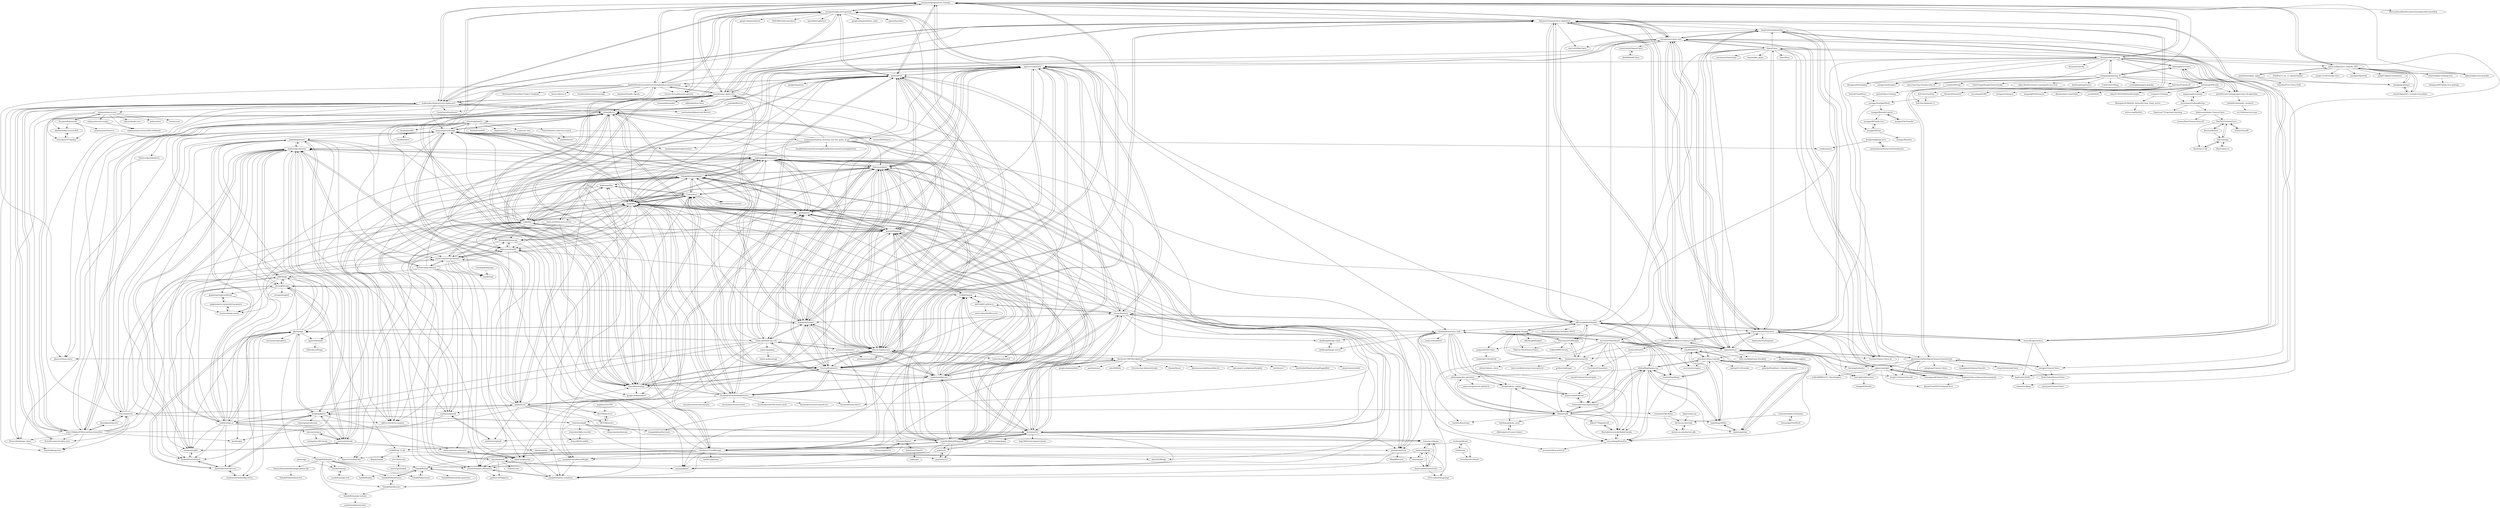 digraph G {
"junxiaosong/AlphaZero_Gomoku" -> "suragnair/alpha-zero-general"
"junxiaosong/AlphaZero_Gomoku" -> "NeymarL/ChineseChess-AlphaZero"
"junxiaosong/AlphaZero_Gomoku" -> "lihongxun945/gobang"
"junxiaosong/AlphaZero_Gomoku" -> "Zeta36/chess-alpha-zero"
"junxiaosong/AlphaZero_Gomoku" -> "chengstone/cchess-zero"
"junxiaosong/AlphaZero_Gomoku" -> "pytorch/ELF"
"junxiaosong/AlphaZero_Gomoku" -> "AppliedDataSciencePartners/DeepReinforcementLearning"
"junxiaosong/AlphaZero_Gomoku" -> "mokemokechicken/reversi-alpha-zero"
"junxiaosong/AlphaZero_Gomoku" -> "initial-h/AlphaZero_Gomoku_MPI"
"junxiaosong/AlphaZero_Gomoku" -> "tensorflow/minigo"
"junxiaosong/AlphaZero_Gomoku" -> "leela-zero/leela-zero"
"junxiaosong/AlphaZero_Gomoku" -> "Tencent/PhoenixGo"
"junxiaosong/AlphaZero_Gomoku" -> "hijkzzz/alpha-zero-gomoku" ["e"=1]
"junxiaosong/AlphaZero_Gomoku" -> "werner-duvaud/muzero-general" ["e"=1]
"junxiaosong/AlphaZero_Gomoku" -> "MorvanZhou/Reinforcement-learning-with-tensorflow" ["e"=1]
"suragnair/alpha-zero-general" -> "junxiaosong/AlphaZero_Gomoku"
"suragnair/alpha-zero-general" -> "werner-duvaud/muzero-general" ["e"=1]
"suragnair/alpha-zero-general" -> "AppliedDataSciencePartners/DeepReinforcementLearning"
"suragnair/alpha-zero-general" -> "Zeta36/chess-alpha-zero"
"suragnair/alpha-zero-general" -> "google-deepmind/open_spiel" ["e"=1]
"suragnair/alpha-zero-general" -> "tensorflow/minigo"
"suragnair/alpha-zero-general" -> "pytorch/ELF"
"suragnair/alpha-zero-general" -> "leela-zero/leela-zero"
"suragnair/alpha-zero-general" -> "NeymarL/ChineseChess-AlphaZero"
"suragnair/alpha-zero-general" -> "mokemokechicken/reversi-alpha-zero"
"suragnair/alpha-zero-general" -> "lightvector/KataGo"
"suragnair/alpha-zero-general" -> "openai/baselines" ["e"=1]
"suragnair/alpha-zero-general" -> "google-deepmind/mctx" ["e"=1]
"suragnair/alpha-zero-general" -> "DLR-RM/stable-baselines3" ["e"=1]
"suragnair/alpha-zero-general" -> "opendilab/LightZero" ["e"=1]
"HardcoreJosh/JoshieGo" -> "llSourcell/alphago_demo"
"daleyzou/wobuku-ChineseChess" -> "IfanTsai/ChineseChess"
"daleyzou/wobuku-ChineseChess" -> "truancyBao/ChineseChess-QT"
"tensorflow/minigo" -> "brilee/MuGo"
"tensorflow/minigo" -> "leela-zero/leela-zero"
"tensorflow/minigo" -> "pytorch/ELF"
"tensorflow/minigo" -> "AppliedDataSciencePartners/DeepReinforcementLearning"
"tensorflow/minigo" -> "Tencent/PhoenixGo"
"tensorflow/minigo" -> "suragnair/alpha-zero-general"
"tensorflow/minigo" -> "lightvector/KataGo"
"tensorflow/minigo" -> "featurecat/lizzie"
"tensorflow/minigo" -> "SabakiHQ/Sabaki"
"tensorflow/minigo" -> "Zeta36/chess-alpha-zero"
"tensorflow/minigo" -> "ymgaq/AQ"
"tensorflow/minigo" -> "junxiaosong/AlphaZero_Gomoku"
"tensorflow/minigo" -> "maxpumperla/betago"
"tensorflow/minigo" -> "google-deepmind/trfl" ["e"=1]
"tensorflow/minigo" -> "facebookresearch/darkforestGo"
"lightvector/KataGo" -> "sanderland/katrain"
"lightvector/KataGo" -> "SabakiHQ/Sabaki"
"lightvector/KataGo" -> "leela-zero/leela-zero"
"lightvector/KataGo" -> "featurecat/lizzie"
"lightvector/KataGo" -> "yzyray/lizzieyzy"
"lightvector/KataGo" -> "Tencent/PhoenixGo"
"lightvector/KataGo" -> "pytorch/ELF"
"lightvector/KataGo" -> "online-go/online-go.com"
"lightvector/KataGo" -> "tensorflow/minigo"
"lightvector/KataGo" -> "ymgaq/AQ"
"lightvector/KataGo" -> "pasky/pachi"
"lightvector/KataGo" -> "kaorahi/lizgoban"
"lightvector/KataGo" -> "hzyhhzy/KataGomo_fork"
"lightvector/KataGo" -> "wonsiks/BadukMegapack"
"lightvector/KataGo" -> "pnprog/goreviewpartner"
"accreator/Yixin-Board" -> "Hexik/Embryo_engine"
"accreator/Yixin-Board" -> "hzyhhzy/KataGomo_fork"
"accreator/Yixin-Board" -> "Gomocup/GomocupDownload"
"accreator/Yixin-Board" -> "gomoku/Carbon-Gomoku"
"accreator/Yixin-Board" -> "dhbloo/rapfi"
"accreator/Yixin-Board" -> "accreator/Yixin-protocol"
"accreator/Yixin-Board" -> "dhbloo/Rapfi-gomocup"
"accreator/Yixin-Board" -> "accreator/xl-engine"
"accreator/Yixin-Board" -> "plastovicka/Piskvork"
"accreator/Yixin-Board" -> "sun-yuliang/PentaZen"
"accreator/Yixin-Board" -> "MaciejKozarzewski/AlphaGomoku"
"accreator/Yixin-Board" -> "wind23/SlowRenju"
"accreator/Yixin-Board" -> "ChisBread/Chis"
"dylandjian/SuperGo" -> "rossumai/nochi"
"dylandjian/SuperGo" -> "yhyu13/AlphaGOZero-python-tensorflow"
"zhongjn/gomokuer" -> "zouyih/AlphaZero_Gomoku-tensorflow"
"zhongjn/gomokuer" -> "initial-h/AlphaZero_Gomoku_MPI"
"Tencent/PhoenixGo" -> "pytorch/ELF"
"Tencent/PhoenixGo" -> "leela-zero/leela-zero"
"Tencent/PhoenixGo" -> "SabakiHQ/Sabaki"
"Tencent/PhoenixGo" -> "featurecat/lizzie"
"Tencent/PhoenixGo" -> "lightvector/KataGo"
"Tencent/PhoenixGo" -> "tensorflow/minigo"
"Tencent/PhoenixGo" -> "ymgaq/AQ"
"Tencent/PhoenixGo" -> "brilee/MuGo"
"Tencent/PhoenixGo" -> "facebookresearch/darkforestGo"
"Tencent/PhoenixGo" -> "junxiaosong/AlphaZero_Gomoku"
"Tencent/PhoenixGo" -> "Zeta36/chess-alpha-zero"
"Tencent/PhoenixGo" -> "Rochester-NRT/RocAlphaGo"
"Tencent/PhoenixGo" -> "facebookresearch/ELF" ["e"=1]
"Tencent/PhoenixGo" -> "NeymarL/ChineseChess-AlphaZero"
"Tencent/PhoenixGo" -> "sanderland/katrain"
"wind23/SlowRenju" -> "dhbloo/Rapfi-gomocup"
"wind23/SlowRenju" -> "gomoku/Carbon-Gomoku"
"wind23/SlowRenju" -> "sun-yuliang/PentaZen"
"maxpumperla/deep_learning_and_the_game_of_go" -> "maxpumperla/betago"
"maxpumperla/deep_learning_and_the_game_of_go" -> "pasky/pachi"
"maxpumperla/deep_learning_and_the_game_of_go" -> "tensorflow/minigo"
"maxpumperla/deep_learning_and_the_game_of_go" -> "SabakiHQ/Sabaki"
"maxpumperla/deep_learning_and_the_game_of_go" -> "featurecat/lizzie"
"maxpumperla/deep_learning_and_the_game_of_go" -> "brilee/MuGo"
"maxpumperla/deep_learning_and_the_game_of_go" -> "maxpumperla/ScalphaGoZero"
"maxpumperla/deep_learning_and_the_game_of_go" -> "lightvector/KataGo"
"maxpumperla/deep_learning_and_the_game_of_go" -> "sanderland/katrain"
"maxpumperla/deep_learning_and_the_game_of_go" -> "AppliedDataSciencePartners/DeepReinforcementLearning"
"maxpumperla/deep_learning_and_the_game_of_go" -> "ymgaq/AQ"
"maxpumperla/deep_learning_and_the_game_of_go" -> "pytorch/ELF"
"maxpumperla/deep_learning_and_the_game_of_go" -> "leela-zero/leela-zero"
"maxpumperla/deep_learning_and_the_game_of_go" -> "suragnair/alpha-zero-general"
"maxpumperla/deep_learning_and_the_game_of_go" -> "DeepReinforcementLearning/DeepReinforcementLearningInAction" ["e"=1]
"Zeta36/chess-alpha-zero" -> "mokemokechicken/reversi-alpha-zero"
"Zeta36/chess-alpha-zero" -> "glinscott/leela-chess" ["e"=1]
"Zeta36/chess-alpha-zero" -> "suragnair/alpha-zero-general"
"Zeta36/chess-alpha-zero" -> "NeymarL/ChineseChess-AlphaZero"
"Zeta36/chess-alpha-zero" -> "junxiaosong/AlphaZero_Gomoku"
"Zeta36/chess-alpha-zero" -> "AppliedDataSciencePartners/DeepReinforcementLearning"
"Zeta36/chess-alpha-zero" -> "tensorflow/minigo"
"Zeta36/chess-alpha-zero" -> "LeelaChessZero/lc0" ["e"=1]
"Zeta36/chess-alpha-zero" -> "leela-zero/leela-zero"
"Zeta36/chess-alpha-zero" -> "LeelaChessZero/lczero" ["e"=1]
"Zeta36/chess-alpha-zero" -> "thomasahle/sunfish" ["e"=1]
"Zeta36/chess-alpha-zero" -> "Tencent/PhoenixGo"
"Zeta36/chess-alpha-zero" -> "brilee/MuGo"
"Zeta36/chess-alpha-zero" -> "pytorch/ELF"
"Zeta36/chess-alpha-zero" -> "niklasf/python-chess" ["e"=1]
"leela-zero/leela-zero" -> "SabakiHQ/Sabaki"
"leela-zero/leela-zero" -> "lightvector/KataGo"
"leela-zero/leela-zero" -> "featurecat/lizzie"
"leela-zero/leela-zero" -> "pytorch/ELF"
"leela-zero/leela-zero" -> "Tencent/PhoenixGo"
"leela-zero/leela-zero" -> "tensorflow/minigo"
"leela-zero/leela-zero" -> "sanderland/katrain"
"leela-zero/leela-zero" -> "LeelaChessZero/lc0" ["e"=1]
"leela-zero/leela-zero" -> "suragnair/alpha-zero-general"
"leela-zero/leela-zero" -> "ymgaq/AQ"
"leela-zero/leela-zero" -> "glinscott/leela-chess" ["e"=1]
"leela-zero/leela-zero" -> "brilee/MuGo"
"leela-zero/leela-zero" -> "junxiaosong/AlphaZero_Gomoku"
"leela-zero/leela-zero" -> "Rochester-NRT/RocAlphaGo"
"leela-zero/leela-zero" -> "pnprog/goreviewpartner"
"featurecat/go-dataset" -> "yenw/computer-go-dataset"
"featurecat/go-dataset" -> "lightvector/GoNN"
"featurecat/go-dataset" -> "online-go/gtp2ogs"
"featurecat/go-dataset" -> "waltheri/go-libraries"
"featurecat/go-dataset" -> "pnprog/goreviewpartner"
"featurecat/go-dataset" -> "online-go/score-estimator"
"featurecat/go-dataset" -> "jkk/eidogo"
"featurecat/go-dataset" -> "jtauber/sgf"
"online-go/gtp2ogs" -> "online-go/score-estimator"
"online-go/gtp2ogs" -> "yenw/LeelaZero_PhoenixGo"
"online-go/gtp2ogs" -> "pangafu/Hybrid_LeelaZero"
"sun-yuliang/PentaZen" -> "MaciejKozarzewski/AlphaGomoku"
"sun-yuliang/PentaZen" -> "accreator/Yixin-protocol"
"bernds/q5Go" -> "rooklift/ogatak"
"bernds/q5Go" -> "kaorahi/lizgoban"
"bernds/q5Go" -> "breakwa11/GoAIRatings"
"bernds/q5Go" -> "CuriosAI/sai"
"bernds/q5Go" -> "pasky/pachi"
"bernds/q5Go" -> "Remi-Coulom/gogui"
"bernds/q5Go" -> "pnprog/goreviewpartner"
"bernds/q5Go" -> "mattheww/sgfmill"
"bernds/q5Go" -> "wonsiks/BadukMegapack"
"bernds/q5Go" -> "tomasmcz/imago"
"bernds/q5Go" -> "hope366/Lizzie-improvements"
"bernds/q5Go" -> "CGLemon/Sayuri"
"bernds/q5Go" -> "aerisnju/mylizzie"
"bernds/q5Go" -> "popojan/goban"
"bernds/q5Go" -> "yewang/besogo"
"acristescu/OnlineGo" -> "online-go/online-go.com"
"acristescu/OnlineGo" -> "inclement/LazyBaduk"
"acristescu/OnlineGo" -> "kaorahi/lizgoban"
"acristescu/OnlineGo" -> "bernds/q5Go"
"acristescu/OnlineGo" -> "honganhkhoa/Surround"
"NeymarL/ChineseChess-AlphaZero" -> "chengstone/cchess-zero"
"NeymarL/ChineseChess-AlphaZero" -> "bupticybee/icyChessZero"
"NeymarL/ChineseChess-AlphaZero" -> "junxiaosong/AlphaZero_Gomoku"
"NeymarL/ChineseChess-AlphaZero" -> "Zeta36/chess-alpha-zero"
"NeymarL/ChineseChess-AlphaZero" -> "mokemokechicken/reversi-alpha-zero"
"NeymarL/ChineseChess-AlphaZero" -> "leedavid/leela-chess-to-Chinese-Chess"
"NeymarL/ChineseChess-AlphaZero" -> "xqbase/eleeye"
"NeymarL/ChineseChess-AlphaZero" -> "official-pikafish/Pikafish"
"NeymarL/ChineseChess-AlphaZero" -> "mm12432/MyChess"
"NeymarL/ChineseChess-AlphaZero" -> "suragnair/alpha-zero-general"
"NeymarL/ChineseChess-AlphaZero" -> "tensorfly-gpu/aichess"
"NeymarL/ChineseChess-AlphaZero" -> "geeeeeeeeek/IntelligentChineseChessSystem"
"NeymarL/ChineseChess-AlphaZero" -> "Trussin/Chinese-Chess-AI"
"NeymarL/ChineseChess-AlphaZero" -> "Tencent/PhoenixGo"
"NeymarL/ChineseChess-AlphaZero" -> "bupticybee/elephantfish"
"pasky/pachi" -> "pasky/michi"
"pasky/pachi" -> "pnprog/goreviewpartner"
"pasky/pachi" -> "ymgaq/AQ"
"pasky/pachi" -> "zakki/Ray"
"pasky/pachi" -> "bernds/q5Go"
"pasky/pachi" -> "featurecat/lizzie"
"pasky/pachi" -> "SabakiHQ/Sabaki"
"pasky/pachi" -> "kaorahi/lizgoban"
"pasky/pachi" -> "maxpumperla/betago"
"pasky/pachi" -> "facebookresearch/darkforestGo"
"pasky/pachi" -> "CuriosAI/sai"
"pasky/pachi" -> "waltheri/go-libraries"
"pasky/pachi" -> "yenw/computer-go-dataset"
"pasky/pachi" -> "wonsiks/BadukMegapack"
"pasky/pachi" -> "SabakiHQ/LeelaSabaki"
"bupticybee/icyChessZero" -> "chengstone/cchess-zero"
"bupticybee/icyChessZero" -> "NeymarL/ChineseChess-AlphaZero"
"bupticybee/icyChessZero" -> "bupticybee/elephantfish"
"bupticybee/icyChessZero" -> "xqbase/eleeye"
"bupticybee/icyChessZero" -> "leedavid/leela-chess-to-Chinese-Chess"
"bupticybee/icyChessZero" -> "itlwei/Chess"
"bupticybee/icyChessZero" -> "Trussin/Chinese-Chess-AI"
"bupticybee/icyChessZero" -> "bupticybee/icyElephant"
"bupticybee/icyChessZero" -> "tensorfly-gpu/aichess"
"bupticybee/icyChessZero" -> "xqbase/xqwlight"
"bupticybee/icyChessZero" -> "official-pikafish/Pikafish"
"bupticybee/icyChessZero" -> "bupticybee/XQPy"
"bupticybee/icyChessZero" -> "dengl11/ChineseChessAI"
"featurecat/lizzie" -> "SabakiHQ/Sabaki"
"featurecat/lizzie" -> "lightvector/KataGo"
"featurecat/lizzie" -> "pnprog/goreviewpartner"
"featurecat/lizzie" -> "sanderland/katrain"
"featurecat/lizzie" -> "leela-zero/leela-zero"
"featurecat/lizzie" -> "SabakiHQ/LeelaSabaki"
"featurecat/lizzie" -> "yzyray/lizzieyzy"
"featurecat/lizzie" -> "ymgaq/AQ"
"featurecat/lizzie" -> "kaorahi/lizgoban"
"featurecat/lizzie" -> "pasky/pachi"
"featurecat/lizzie" -> "wonsiks/BadukMegapack"
"featurecat/lizzie" -> "online-go/online-go.com"
"featurecat/lizzie" -> "Tencent/PhoenixGo"
"featurecat/lizzie" -> "pytorch/ELF"
"featurecat/lizzie" -> "CuriosAI/sai"
"chengstone/cchess-zero" -> "bupticybee/icyChessZero"
"chengstone/cchess-zero" -> "NeymarL/ChineseChess-AlphaZero"
"chengstone/cchess-zero" -> "Trussin/Chinese-Chess-AI"
"chengstone/cchess-zero" -> "tensorfly-gpu/aichess"
"chengstone/cchess-zero" -> "leedavid/leela-chess-to-Chinese-Chess"
"chengstone/cchess-zero" -> "junxiaosong/AlphaZero_Gomoku"
"chengstone/cchess-zero" -> "bupticybee/elephantfish"
"chengstone/cchess-zero" -> "xqbase/eleeye"
"chengstone/cchess-zero" -> "Linzertorte/ChineseChess"
"chengstone/cchess-zero" -> "yhyu13/AlphaGOZero-python-tensorflow"
"chengstone/cchess-zero" -> "mokemokechicken/reversi-alpha-zero"
"chengstone/cchess-zero" -> "zhongjn/gomokuer"
"chengstone/cchess-zero" -> "mm12432/MyChess"
"chengstone/cchess-zero" -> "itlwei/Chess"
"chengstone/cchess-zero" -> "Zeta36/chess-alpha-zero"
"pytorch/ELF" -> "Tencent/PhoenixGo"
"pytorch/ELF" -> "facebookresearch/ELF" ["e"=1]
"pytorch/ELF" -> "leela-zero/leela-zero"
"pytorch/ELF" -> "tensorflow/minigo"
"pytorch/ELF" -> "featurecat/lizzie"
"pytorch/ELF" -> "SabakiHQ/Sabaki"
"pytorch/ELF" -> "lightvector/KataGo"
"pytorch/ELF" -> "suragnair/alpha-zero-general"
"pytorch/ELF" -> "google-deepmind/trfl" ["e"=1]
"pytorch/ELF" -> "facebookresearch/darkforestGo"
"pytorch/ELF" -> "junxiaosong/AlphaZero_Gomoku"
"pytorch/ELF" -> "ymgaq/AQ"
"pytorch/ELF" -> "brilee/MuGo"
"pytorch/ELF" -> "google/dopamine" ["e"=1]
"pytorch/ELF" -> "AppliedDataSciencePartners/DeepReinforcementLearning"
"llSourcell/alphago_demo" -> "Narsil/alphagozero"
"yhyu13/AlphaGOZero-python-tensorflow" -> "mokemokechicken/reversi-alpha-zero"
"yhyu13/AlphaGOZero-python-tensorflow" -> "brilee/MuGo"
"yhyu13/AlphaGOZero-python-tensorflow" -> "Narsil/alphagozero"
"yhyu13/AlphaGOZero-python-tensorflow" -> "Zeta36/connect4-alpha-zero"
"yhyu13/AlphaGOZero-python-tensorflow" -> "maxpumperla/betago"
"yhyu13/AlphaGOZero-python-tensorflow" -> "llSourcell/alphago_demo"
"yhyu13/AlphaGOZero-python-tensorflow" -> "yenw/computer-go-dataset"
"yhyu13/AlphaGOZero-python-tensorflow" -> "dylandjian/SuperGo"
"yhyu13/AlphaGOZero-python-tensorflow" -> "chengstone/cchess-zero"
"yhyu13/AlphaGOZero-python-tensorflow" -> "rossumai/nochi"
"yhyu13/AlphaGOZero-python-tensorflow" -> "Zeta36/chess-alpha-zero"
"yhyu13/AlphaGOZero-python-tensorflow" -> "NeymarL/ChineseChess-AlphaZero"
"yhyu13/AlphaGOZero-python-tensorflow" -> "jtauber/gtp"
"yhyu13/AlphaGOZero-python-tensorflow" -> "tensorflow/minigo"
"yhyu13/AlphaGOZero-python-tensorflow" -> "ymgaq/AQ"
"kaorahi/lizgoban" -> "CuriosAI/sai"
"kaorahi/lizgoban" -> "breakwa11/GoAIRatings"
"kaorahi/lizgoban" -> "bernds/q5Go"
"kaorahi/lizgoban" -> "wonsiks/BadukMegapack"
"kaorahi/lizgoban" -> "pangafu/LeelaMasterWeight"
"kaorahi/lizgoban" -> "pnprog/goreviewpartner"
"kaorahi/lizgoban" -> "rooklift/ogatak"
"kaorahi/lizgoban" -> "popojan/goban"
"kaorahi/lizgoban" -> "featurecat/lizzie"
"kaorahi/lizgoban" -> "ymgaq/AQ"
"kaorahi/lizgoban" -> "SabakiHQ/LeelaSabaki"
"kaorahi/lizgoban" -> "lightvector/leela-analysis"
"kaorahi/lizgoban" -> "aerisnju/mylizzie"
"kaorahi/lizgoban" -> "zakki/Ray"
"kaorahi/lizgoban" -> "kblomdahl/dream-go"
"neagle/gokibitz" -> "IlyaKirillov/GoUniverse"
"neagle/gokibitz" -> "waltheri/go-libraries"
"neagle/gokibitz" -> "aprescott/tenuki"
"neagle/gokibitz" -> "CmdrDats/igoki"
"neagle/gokibitz" -> "jkk/shinkgs"
"neagle/gokibitz" -> "online-go/score-estimator"
"neagle/gokibitz" -> "climu/openstudyroom"
"neagle/gokibitz" -> "waltheri/wgo.js"
"SabakiHQ/LeelaSabaki" -> "pnprog/goreviewpartner"
"SabakiHQ/LeelaSabaki" -> "lightvector/leela-analysis"
"SabakiHQ/LeelaSabaki" -> "aerisnju/mylizzie"
"SabakiHQ/LeelaSabaki" -> "fsparv/LeelaWatcher"
"SabakiHQ/LeelaSabaki" -> "featurecat/lizzie"
"SabakiHQ/LeelaSabaki" -> "CuriosAI/sai"
"SabakiHQ/LeelaSabaki" -> "zakki/Ray"
"SabakiHQ/LeelaSabaki" -> "leela-zero/leela-zero-server"
"SabakiHQ/LeelaSabaki" -> "ymgaq/AQ"
"SabakiHQ/LeelaSabaki" -> "ihavnoid/leelaz-ninenine"
"SabakiHQ/LeelaSabaki" -> "kaorahi/lizgoban"
"SabakiHQ/LeelaSabaki" -> "lightvector/GoNN"
"SabakiHQ/LeelaSabaki" -> "SabakiHQ/Sabaki"
"SabakiHQ/LeelaSabaki" -> "pangafu/LeelaMasterWeight"
"SabakiHQ/LeelaSabaki" -> "kobanium/Ray"
"AppliedDataSciencePartners/DeepReinforcementLearning" -> "tensorflow/minigo"
"AppliedDataSciencePartners/DeepReinforcementLearning" -> "suragnair/alpha-zero-general"
"AppliedDataSciencePartners/DeepReinforcementLearning" -> "Zeta36/chess-alpha-zero"
"AppliedDataSciencePartners/DeepReinforcementLearning" -> "junxiaosong/AlphaZero_Gomoku"
"AppliedDataSciencePartners/DeepReinforcementLearning" -> "pytorch/ELF"
"AppliedDataSciencePartners/DeepReinforcementLearning" -> "mokemokechicken/reversi-alpha-zero"
"AppliedDataSciencePartners/DeepReinforcementLearning" -> "google-deepmind/trfl" ["e"=1]
"AppliedDataSciencePartners/DeepReinforcementLearning" -> "MrGemy95/Tensorflow-Project-Template" ["e"=1]
"AppliedDataSciencePartners/DeepReinforcementLearning" -> "keras-rl/keras-rl" ["e"=1]
"AppliedDataSciencePartners/DeepReinforcementLearning" -> "werner-duvaud/muzero-general" ["e"=1]
"AppliedDataSciencePartners/DeepReinforcementLearning" -> "rlcode/reinforcement-learning" ["e"=1]
"AppliedDataSciencePartners/DeepReinforcementLearning" -> "NeymarL/ChineseChess-AlphaZero"
"AppliedDataSciencePartners/DeepReinforcementLearning" -> "glinscott/leela-chess" ["e"=1]
"AppliedDataSciencePartners/DeepReinforcementLearning" -> "awjuliani/DeepRL-Agents" ["e"=1]
"AppliedDataSciencePartners/DeepReinforcementLearning" -> "rossumai/nochi"
"arminkz/Reversi" -> "avartia/miniAlphaGo-for-Reversi"
"breakwa11/GoAIRatings" -> "kaorahi/lizgoban"
"breakwa11/GoAIRatings" -> "pangafu/LeelaMasterWeight"
"breakwa11/GoAIRatings" -> "CuriosAI/sai"
"breakwa11/GoAIRatings" -> "alreadydone/lz"
"breakwa11/GoAIRatings" -> "bernds/q5Go"
"breakwa11/GoAIRatings" -> "lightvector/GoNN"
"breakwa11/GoAIRatings" -> "wjx0912/gtp4zen"
"breakwa11/GoAIRatings" -> "pangafu/Hybrid_LeelaZero"
"breakwa11/GoAIRatings" -> "popojan/goban"
"breakwa11/GoAIRatings" -> "yenw/LeelaZero_PhoenixGo"
"breakwa11/GoAIRatings" -> "wonsiks/BadukMegapack"
"breakwa11/GoAIRatings" -> "kobanium/Ray"
"breakwa11/GoAIRatings" -> "zliu1022/Webgo"
"breakwa11/GoAIRatings" -> "ymgaq/AQ"
"breakwa11/GoAIRatings" -> "fsparv/LeelaWatcher"
"rooklift/sgf_to_gif" -> "atw1020/sente"
"rooklift/sgf_to_gif" -> "gcp/LeelaGUI"
"rooklift/sgf_to_gif" -> "ffrgo/pairgoth"
"dhbloo/Rapfi-gomocup" -> "dhbloo/rapfi"
"dhbloo/Rapfi-gomocup" -> "wind23/SlowRenju"
"dhbloo/Rapfi-gomocup" -> "MaciejKozarzewski/AlphaGomoku"
"dhbloo/Rapfi-gomocup" -> "jinjiebang/AIWine"
"dhbloo/Rapfi-gomocup" -> "Gomocup/GomocupDownload"
"dhbloo/Rapfi-gomocup" -> "hzyhhzy/KataGomo_fork"
"dhbloo/Rapfi-gomocup" -> "jinjiebang/wine"
"dhbloo/Rapfi-gomocup" -> "sun-yuliang/PentaZen"
"dhbloo/Rapfi-gomocup" -> "gomoku/Carbon-Gomoku"
"dhbloo/Rapfi-gomocup" -> "dhbloo/gomoku-calculator"
"CuriosAI/sai" -> "kaorahi/lizgoban"
"CuriosAI/sai" -> "alreadydone/lz"
"CuriosAI/sai" -> "yenw/LeelaZero_PhoenixGo"
"CuriosAI/sai" -> "breakwa11/GoAIRatings"
"CuriosAI/sai" -> "ihavnoid/leelaz-ninenine"
"CuriosAI/sai" -> "kblomdahl/dream-go"
"CuriosAI/sai" -> "zakki/Ray"
"CuriosAI/sai" -> "pangafu/LeelaMasterWeight"
"CuriosAI/sai" -> "SabakiHQ/LeelaSabaki"
"CuriosAI/sai" -> "pangafu/Hybrid_LeelaZero"
"CuriosAI/sai" -> "aerisnju/mylizzie"
"CuriosAI/sai" -> "kobanium/Ray"
"CuriosAI/sai" -> "ymgaq/AQ"
"CuriosAI/sai" -> "lightvector/GoNN"
"CuriosAI/sai" -> "bernds/q5Go"
"bottod/CloudMusic" -> "mengps/StarlightMusic"
"waltheri/wgo.js" -> "waltheri/go-libraries"
"waltheri/wgo.js" -> "jokkebk/jgoboard"
"waltheri/wgo.js" -> "artasparks/glift"
"waltheri/wgo.js" -> "neagle/gokibitz"
"waltheri/wgo.js" -> "jkk/eidogo"
"waltheri/wgo.js" -> "yewang/besogo"
"waltheri/wgo.js" -> "jkk/shinkgs"
"waltheri/wgo.js" -> "aprescott/tenuki"
"waltheri/wgo.js" -> "IlyaKirillov/GoProject"
"waltheri/wgo.js" -> "pnprog/goreviewpartner"
"waltheri/wgo.js" -> "IlyaKirillov/GoUniverse"
"waltheri/wgo.js" -> "ymgaq/AQ"
"waltheri/wgo.js" -> "zakki/Ray"
"waltheri/wgo.js" -> "bernds/q5Go"
"waltheri/wgo.js" -> "cjlarose/weiqi.js"
"kimlongli/FiveChess" -> "tashaxing/QtWuziqi"
"kimlongli/FiveChess" -> "colingogogo/gobang_AI"
"kimlongli/FiveChess" -> "jimth001/my-Gobang-game-base-AI-algorithm"
"kimlongli/FiveChess" -> "lihongxun945/gobang"
"kimlongli/FiveChess" -> "happysnaker/Gobang"
"PetterS/monte-carlo-tree-search" -> "joelthelion/uct"
"PetterS/monte-carlo-tree-search" -> "memo/ofxMSAmcts"
"SabakiHQ/Shudan" -> "SabakiHQ/deadstones"
"SabakiHQ/Shudan" -> "SabakiHQ/sgf"
"SabakiHQ/Shudan" -> "SabakiHQ/go-board"
"SabakiHQ/Shudan" -> "SabakiHQ/gtp"
"SabakiHQ/Shudan" -> "SabakiHQ/influence"
"SabakiHQ/Shudan" -> "SabakiHQ/sabaki-website"
"SabakiHQ/Shudan" -> "tasuki/tsumego"
"SabakiHQ/Shudan" -> "StinsonZhao/obsidian-plugin-goban-sgf"
"ymgaq/AQ" -> "zakki/Ray"
"ymgaq/AQ" -> "pnprog/goreviewpartner"
"ymgaq/AQ" -> "yenw/computer-go-dataset"
"ymgaq/AQ" -> "pasky/pachi"
"ymgaq/AQ" -> "SabakiHQ/LeelaSabaki"
"ymgaq/AQ" -> "CuriosAI/sai"
"ymgaq/AQ" -> "featurecat/lizzie"
"ymgaq/AQ" -> "kaorahi/lizgoban"
"ymgaq/AQ" -> "breakwa11/GoAIRatings"
"ymgaq/AQ" -> "kobanium/Ray"
"ymgaq/AQ" -> "leela-zero/leela-zero-server"
"ymgaq/AQ" -> "lightvector/GoNN"
"ymgaq/AQ" -> "mattheww/gomill"
"ymgaq/AQ" -> "kblomdahl/dream-go"
"ymgaq/AQ" -> "online-go/gtp2ogs"
"SabakiHQ/deadstones" -> "SabakiHQ/influence"
"SabakiHQ/deadstones" -> "SabakiHQ/sgf"
"pangafu/Hybrid_LeelaZero" -> "yenw/LeelaZero_PhoenixGo"
"pangafu/LeelaMasterWeight" -> "pangafu/Hybrid_LeelaZero"
"pangafu/LeelaMasterWeight" -> "yenw/LeelaZero_PhoenixGo"
"Remi-Coulom/gogui" -> "gcp/Leela"
"initial-h/AlphaZero_Gomoku_MPI" -> "zhongjn/gomokuer"
"initial-h/AlphaZero_Gomoku_MPI" -> "hijkzzz/alpha-zero-gomoku" ["e"=1]
"initial-h/AlphaZero_Gomoku_MPI" -> "zouyih/AlphaZero_Gomoku-tensorflow"
"initial-h/AlphaZero_Gomoku_MPI" -> "yzhq97/AlphaGomokuZero"
"initial-h/AlphaZero_Gomoku_MPI" -> "junxiaosong/AlphaZero_Gomoku"
"initial-h/AlphaZero_Gomoku_MPI" -> "pandezhao/alpha_sigma"
"initial-h/AlphaZero_Gomoku_MPI" -> "zhiyiYo/Alpha-Gobang-Zero"
"initial-h/AlphaZero_Gomoku_MPI" -> "PolyKen/15_by_15_AlphaGomoku" ["e"=1]
"initial-h/AlphaZero_Gomoku_MPI" -> "yangrc1234/Gomoku-Zero"
"initial-h/AlphaZero_Gomoku_MPI" -> "anxingle/AlphaPig"
"mokemokechicken/reversi-alpha-zero" -> "Zeta36/chess-alpha-zero"
"mokemokechicken/reversi-alpha-zero" -> "yhyu13/AlphaGOZero-python-tensorflow"
"mokemokechicken/reversi-alpha-zero" -> "Zeta36/connect4-alpha-zero"
"mokemokechicken/reversi-alpha-zero" -> "NeymarL/ChineseChess-AlphaZero"
"mokemokechicken/reversi-alpha-zero" -> "brilee/MuGo"
"mokemokechicken/reversi-alpha-zero" -> "junxiaosong/AlphaZero_Gomoku"
"mokemokechicken/reversi-alpha-zero" -> "Narsil/alphagozero"
"mokemokechicken/reversi-alpha-zero" -> "glinscott/leela-chess" ["e"=1]
"mokemokechicken/reversi-alpha-zero" -> "suragnair/alpha-zero-general"
"mokemokechicken/reversi-alpha-zero" -> "ymgaq/AQ"
"mokemokechicken/reversi-alpha-zero" -> "maxpumperla/betago"
"mokemokechicken/reversi-alpha-zero" -> "avartia/miniAlphaGo-for-Reversi"
"mokemokechicken/reversi-alpha-zero" -> "llSourcell/alphago_demo"
"mokemokechicken/reversi-alpha-zero" -> "abulmo/edax-reversi"
"mokemokechicken/reversi-alpha-zero" -> "LeelaChessZero/lczero" ["e"=1]
"itlwei/Chess" -> "bupticybee/icyChessZero"
"itlwei/Chess" -> "itlwei/Wuzi"
"itlwei/Chess" -> "FastLight126/vschess"
"itlwei/Chess" -> "chengstone/cchess-zero"
"itlwei/Chess" -> "xqbase/xqwlight"
"itlwei/Chess" -> "bupticybee/elephantfish"
"itlwei/Chess" -> "pengjiu/ChineseChess"
"itlwei/Chess" -> "Royhoo/write-a-chinesechess-program"
"itlwei/Chess" -> "xqbase/eleeye"
"itlwei/Chess" -> "orestonce/ChessGame"
"itlwei/Chess" -> "geeeeeeeeek/IntelligentChineseChessSystem"
"itlwei/Chess" -> "official-pikafish/Pikafish"
"itlwei/Chess" -> "tinyshu/ddz_game" ["e"=1]
"itlwei/Chess" -> "lihongxun945/gobang"
"itlwei/Chess" -> "Vincentzyx/VinXiangQi"
"leedavid/leela-chess-to-Chinese-Chess" -> "xqbase/eleeye"
"leedavid/leela-chess-to-Chinese-Chess" -> "NeymarL/ChineseChess-AlphaZero"
"leedavid/leela-chess-to-Chinese-Chess" -> "leedavid/NewGG"
"leedavid/leela-chess-to-Chinese-Chess" -> "bupticybee/icyChessZero"
"leedavid/leela-chess-to-Chinese-Chess" -> "chengstone/cchess-zero"
"leedavid/leela-chess-to-Chinese-Chess" -> "hezhaoyun/chessroad-lite"
"Kali-Hac/Gomoku-AI" -> "Kali-Hac/Adaboost_V"
"Kali-Hac/Gomoku-AI" -> "Kali-Hac/FacePlay"
"Kali-Hac/FacePlay" -> "Kali-Hac/Adaboost_V"
"pandezhao/alpha_sigma" -> "initial-h/AlphaZero_Gomoku_MPI"
"pandezhao/alpha_sigma" -> "zhongjn/gomokuer"
"pandezhao/alpha_sigma" -> "buyulian/Five-Chess-DQN"
"FastLight126/vschess" -> "liangqi/XQStudio"
"mengps/FileTransfer" -> "mengps/RemoteControl"
"dhbloo/rapfi" -> "MaciejKozarzewski/AlphaGomoku"
"dhbloo/rapfi" -> "dhbloo/Rapfi-gomocup"
"dhbloo/rapfi" -> "Gomocup/GomocupDownload"
"dhbloo/rapfi" -> "dhbloo/gomoku-calculator"
"dhbloo/rapfi" -> "hzyhhzy/KataGomo_fork"
"dhbloo/rapfi" -> "Hexik/Embryo_engine"
"dhbloo/rapfi" -> "Joker2770/qpiskvork"
"dhbloo/rapfi" -> "hzyhhzy/gomoku_nnue"
"dhbloo/rapfi" -> "hzyhhzy/KataGomo"
"dhbloo/rapfi" -> "jinjiebang/AIWine"
"dhbloo/rapfi" -> "sun-yuliang/PentaZen"
"IfanTsai/flowers" -> "IfanTsai/ChineseChess"
"IfanTsai/flowers" -> "IfanTsai/mgx"
"yenw/LeelaZero_PhoenixGo" -> "pangafu/Hybrid_LeelaZero"
"yenw/LeelaZero_PhoenixGo" -> "godmoves/HappyGo"
"mengps/MChatServer" -> "mengps/MChat"
"mengps/MChat" -> "mengps/MChatServer"
"mengps/MChat" -> "mengps/Weather"
"huzongyao/JChineseChess" -> "xqbase/xqwlight"
"rossumai/nochi" -> "pasky/michi"
"rossumai/nochi" -> "lightvector/GoNN"
"rossumai/nochi" -> "Zeta36/connect4-alpha-zero"
"rossumai/nochi" -> "dylandjian/SuperGo"
"rossumai/nochi" -> "Narsil/alphagozero"
"rossumai/nochi" -> "yenw/computer-go-dataset"
"rossumai/nochi" -> "lightvector/leela-analysis"
"rossumai/nochi" -> "maxpumperla/betago"
"rossumai/nochi" -> "zakki/Ray"
"rossumai/nochi" -> "mokemokechicken/reversi-alpha-zero"
"rossumai/nochi" -> "brilee/MuGo"
"aerisnju/mylizzie" -> "MingWR/iceelz"
"aerisnju/mylizzie" -> "SabakiHQ/LeelaSabaki"
"aerisnju/mylizzie" -> "pangafu/Hybrid_LeelaZero"
"Gomocup/GomocupDownload" -> "plastovicka/Piskvork"
"Gomocup/GomocupDownload" -> "MaciejKozarzewski/AlphaGomoku"
"Gomocup/GomocupDownload" -> "dhbloo/rapfi"
"Gomocup/GomocupDownload" -> "dhbloo/Rapfi-gomocup"
"Trussin/Chinese-Chess-AI" -> "chengstone/cchess-zero"
"IfanTsai/c51-lib" -> "IfanTsai/mgx"
"kblomdahl/dream-go" -> "yenw/LeelaZero_PhoenixGo"
"kblomdahl/dream-go" -> "lightvector/GoNN"
"kblomdahl/dream-go" -> "popojan/goban"
"Zeta36/connect4-alpha-zero" -> "mokemokechicken/reversi-alpha-zero"
"skolchin/gbr" -> "hanysz/img2sgf"
"skolchin/gbr" -> "daniel-bandstra/watchGo"
"skolchin/gbr" -> "SabakiHQ/sgf"
"connorjclark/Java-Delaunay" -> "darwin-on-arm/wiki"
"connorjclark/Java-Delaunay" -> "Terasology/PolyWorld"
"leela-zero/leela-zero-server" -> "pangafu/Hybrid_LeelaZero"
"leela-zero/leela-zero-server" -> "fsparv/LeelaWatcher"
"leela-zero/leela-zero-server" -> "SabakiHQ/LeelaSabaki"
"leela-zero/leela-zero-server" -> "lightvector/GoNN"
"SabakiHQ/influence" -> "SabakiHQ/deadstones"
"SabakiHQ/influence" -> "SabakiHQ/sgf"
"SabakiHQ/influence" -> "SabakiHQ/sabaki-website"
"jokkebk/jgoboard" -> "IlyaKirillov/GoProject"
"jokkebk/jgoboard" -> "waltheri/wgo.js"
"jokkebk/jgoboard" -> "waltheri/go-libraries"
"jokkebk/jgoboard" -> "artasparks/glift"
"jokkebk/jgoboard" -> "mattheww/gomill"
"jokkebk/jgoboard" -> "kblomdahl/dream-go"
"jokkebk/jgoboard" -> "yewang/besogo"
"jokkebk/jgoboard" -> "aprescott/tenuki"
"jokkebk/jgoboard" -> "lightvector/leela-analysis"
"jokkebk/jgoboard" -> "jtauber/sgf"
"zouyih/AlphaZero_Gomoku-tensorflow" -> "zhongjn/gomokuer"
"zouyih/AlphaZero_Gomoku-tensorflow" -> "initial-h/AlphaZero_Gomoku_MPI"
"lightvector/GoNN" -> "kblomdahl/dream-go"
"lightvector/GoNN" -> "pangafu/Hybrid_LeelaZero"
"lightvector/GoNN" -> "yenw/LeelaZero_PhoenixGo"
"lightvector/GoNN" -> "yenw/computer-go-dataset"
"lightvector/GoNN" -> "zliu1022/Webgo"
"EterCyber/Chameleon" -> "nqviet/ChineseChessEngine"
"SabakiHQ/sgf" -> "SabakiHQ/influence"
"SabakiHQ/sgf" -> "SabakiHQ/deadstones"
"SabakiHQ/sgf" -> "SabakiHQ/immutable-gametree"
"SabakiHQ/sgf" -> "SabakiHQ/go-board"
"SabakiHQ/sgf" -> "SabakiHQ/gtp"
"jinjiebang/AIWine" -> "jinjiebang/wine"
"jinjiebang/AIWine" -> "ChisBread/Chis"
"jinjiebang/AIWine" -> "dhbloo/Rapfi-gomocup"
"Terasology/PolyWorld" -> "connorjclark/Java-Delaunay"
"alreadydone/lz" -> "yenw/LeelaZero_PhoenixGo"
"alreadydone/lz" -> "popojan/goban"
"alreadydone/lz" -> "godmoves/HappyGo"
"alreadydone/lz" -> "Ttl/leela-zero"
"MaciejKozarzewski/AlphaGomoku" -> "sun-yuliang/PentaZen"
"MaciejKozarzewski/AlphaGomoku" -> "Joker2770/qpiskvork"
"tlxfif/weiqi" -> "nixzhu/nixBoard"
"tlxfif/weiqi" -> "IreneZhou/Go-Board"
"darwin-on-arm/wiki" -> "darwin-on-arm/darwin-sdk"
"popojan/goban" -> "alreadydone/lz"
"sanderland/katrain" -> "lightvector/KataGo"
"sanderland/katrain" -> "SabakiHQ/Sabaki"
"sanderland/katrain" -> "featurecat/lizzie"
"sanderland/katrain" -> "yzyray/lizzieyzy"
"sanderland/katrain" -> "leela-zero/leela-zero"
"sanderland/katrain" -> "online-go/online-go.com"
"sanderland/katrain" -> "bernds/q5Go"
"sanderland/katrain" -> "kaorahi/lizgoban"
"sanderland/katrain" -> "wonsiks/BadukMegapack"
"sanderland/katrain" -> "pnprog/goreviewpartner"
"sanderland/katrain" -> "pasky/pachi"
"sanderland/katrain" -> "rooklift/ogatak"
"sanderland/katrain" -> "ymgaq/AQ"
"sanderland/katrain" -> "tensorflow/minigo"
"sanderland/katrain" -> "breakwa11/GoAIRatings"
"zz2summer/GoBangByCpp" -> "happysnaker/Gobang"
"zz2summer/GoBangByCpp" -> "daleyzou/wobuku-ChineseChess"
"zz2summer/GoBangByCpp" -> "Superone77/Cpp-basic-learning"
"hzyhhzy/KataGomo_fork" -> "dhbloo/Rapfi-gomocup"
"hzyhhzy/KataGomo_fork" -> "dhbloo/rapfi"
"hzyhhzy/KataGomo_fork" -> "Hexik/Embryo_engine"
"hzyhhzy/KataGomo_fork" -> "Gomocup/GomocupDownload"
"hzyhhzy/KataGomo_fork" -> "hzyhhzy/KataGomo"
"hzyhhzy/KataGomo_fork" -> "MaciejKozarzewski/AlphaGomoku"
"hzyhhzy/KataGomo_fork" -> "yzyray/lizzieyzy"
"hzyhhzy/KataGomo_fork" -> "accreator/Yixin-Board"
"hzyhhzy/KataGomo_fork" -> "wind23/SlowRenju"
"hzyhhzy/KataGomo_fork" -> "plastovicka/Piskvork"
"hzyhhzy/KataGomo_fork" -> "sun-yuliang/PentaZen"
"hzyhhzy/KataGomo_fork" -> "kinfkong/ikatago-client"
"hzyhhzy/KataGomo_fork" -> "renju-note/quintet"
"hzyhhzy/KataGomo_fork" -> "dhbloo/gomoku-calculator"
"hzyhhzy/KataGomo_fork" -> "kinfkong/ikatago-server"
"wonsiks/BadukMegapack" -> "kaorahi/lizgoban"
"wonsiks/BadukMegapack" -> "breakwa11/GoAIRatings"
"wonsiks/BadukMegapack" -> "pnprog/goreviewpartner"
"wonsiks/BadukMegapack" -> "bernds/q5Go"
"wonsiks/BadukMegapack" -> "CuriosAI/sai"
"wonsiks/BadukMegapack" -> "yzyray/lizzieyzy"
"wonsiks/BadukMegapack" -> "featurecat/lizzie"
"wonsiks/BadukMegapack" -> "gcp/LeelaGUI"
"wonsiks/BadukMegapack" -> "gcp/Leela"
"wonsiks/BadukMegapack" -> "rooklift/ogatak"
"wonsiks/BadukMegapack" -> "pangafu/LeelaMasterWeight"
"wonsiks/BadukMegapack" -> "pasky/pachi"
"wonsiks/BadukMegapack" -> "sanderland/katrain"
"wonsiks/BadukMegapack" -> "ymgaq/AQ"
"wonsiks/BadukMegapack" -> "aerisnju/mylizzie"
"mengps/StarlightMusic" -> "mengps/RemoteControl"
"mengps/StarlightMusic" -> "mengps/MChat"
"cjlarose/weiqi.js" -> "aprescott/tenuki"
"cjlarose/weiqi.js" -> "yutingzhao1991/weiqi"
"geeeeeeeeek/IntelligentChineseChessSystem" -> "pengjiu/ChineseChess"
"geeeeeeeeek/IntelligentChineseChessSystem" -> "HelloClyde/ChineseChess"
"geeeeeeeeek/IntelligentChineseChessSystem" -> "xiongfang/Chinese-Chess"
"geeeeeeeeek/IntelligentChineseChessSystem" -> "timebug/harmless"
"geeeeeeeeek/IntelligentChineseChessSystem" -> "dengl11/ChineseChessAI"
"geeeeeeeeek/IntelligentChineseChessSystem" -> "xqbase/xqwlight"
"geeeeeeeeek/IntelligentChineseChessSystem" -> "hoangkianh/ChineseChessAI"
"geeeeeeeeek/IntelligentChineseChessSystem" -> "huzongyao/JChineseChess"
"geeeeeeeeek/IntelligentChineseChessSystem" -> "NeymarL/ChineseChess-AlphaZero"
"geeeeeeeeek/IntelligentChineseChessSystem" -> "Royhoo/write-a-chinesechess-program"
"geeeeeeeeek/IntelligentChineseChessSystem" -> "xqbase/eleeye"
"geeeeeeeeek/IntelligentChineseChessSystem" -> "colay616/LifeLikeChess"
"bupticybee/elephantfish" -> "bupticybee/XQPy"
"bupticybee/elephantfish" -> "miaosiSari/Jieqi"
"bupticybee/elephantfish" -> "bupticybee/icyChessZero"
"bupticybee/elephantfish" -> "xqbase/eleeye"
"bupticybee/elephantfish" -> "chengstone/cchess-zero"
"bupticybee/elephantfish" -> "xqbase/xqwlight"
"aki65/aki65.github.io" -> "rooklift/ogatak"
"aki65/aki65.github.io" -> "inclement/LazyBaduk"
"aki65/aki65.github.io" -> "yzyray/lizzieyzy"
"aki65/aki65.github.io" -> "uestccokey/AhQResource"
"Hexik/Embryo_engine" -> "plastovicka/Piskvork"
"Hexik/Embryo_engine" -> "hzyhhzy/gomoku_nnue"
"leedavid/NewGG" -> "EterCyber/Chameleon"
"IlyaKirillov/GoProject" -> "IlyaKirillov/GoUniverse"
"IlyaKirillov/GoProject" -> "artasparks/glift"
"mattheww/gomill" -> "mattheww/sgfmill"
"mattheww/gomill" -> "jtauber/gtp"
"conanbatt/OpenKaya" -> "darwin-on-arm/wiki"
"conanbatt/OpenKaya" -> "darwin-on-arm/darwin-sdk"
"Leopard-C/Gobang" -> "MonogatariL/WuZiQi_Network-Linux_Epoll_server"
"online-go/goban" -> "online-go/goratings"
"tomasmcz/imago" -> "daniel-bandstra/watchGo"
"tomasmcz/imago" -> "hanysz/img2sgf"
"djspiewak/cccp" -> "darwin-on-arm/wiki"
"runningskull/gnugo" -> "jtauber/sgf"
"hanysz/img2sgf" -> "v01d-cypher/image2sgf"
"hanysz/img2sgf" -> "daniel-bandstra/watchGo"
"hanysz/img2sgf" -> "skolchin/gbr"
"hanysz/img2sgf" -> "tomasmcz/imago"
"hanysz/img2sgf" -> "SabakiHQ/sgf"
"SabakiHQ/go-board" -> "SabakiHQ/sgf"
"tasuki/tsumego" -> "tasuki/tsumego-web"
"mengps/RemoteControl" -> "mengps/MChatServer"
"mengps/RemoteControl" -> "mengps/FileTransfer"
"yutingzhao1991/weiqi" -> "hijack-x/weiqi"
"Linzertorte/ChineseChess" -> "lifei96/IntelliChess"
"kinfkong/ikatago-client" -> "kinfkong/ikatago-server"
"jimth001/formality_emnlp19" -> "xrc10/formal-sty-trans"
"darwin-on-arm/darwin-sdk" -> "darwin-on-arm/wiki"
"IfanTsai/mgx" -> "IfanTsai/rpi-os"
"IfanTsai/mgx" -> "IfanTsai/c51-lib"
"IfanTsai/mgx" -> "IfanTsai/ChineseChess"
"SabakiHQ/Sabaki" -> "lightvector/KataGo"
"SabakiHQ/Sabaki" -> "featurecat/lizzie"
"SabakiHQ/Sabaki" -> "leela-zero/leela-zero"
"SabakiHQ/Sabaki" -> "sanderland/katrain"
"SabakiHQ/Sabaki" -> "online-go/online-go.com"
"SabakiHQ/Sabaki" -> "pnprog/goreviewpartner"
"SabakiHQ/Sabaki" -> "pasky/pachi"
"SabakiHQ/Sabaki" -> "SabakiHQ/LeelaSabaki"
"SabakiHQ/Sabaki" -> "Tencent/PhoenixGo"
"SabakiHQ/Sabaki" -> "yzyray/lizzieyzy"
"SabakiHQ/Sabaki" -> "ymgaq/AQ"
"SabakiHQ/Sabaki" -> "pytorch/ELF"
"SabakiHQ/Sabaki" -> "jkk/shinkgs"
"SabakiHQ/Sabaki" -> "tensorflow/minigo"
"SabakiHQ/Sabaki" -> "wonsiks/BadukMegapack"
"xqbase/eleeye" -> "xqbase/xqwlight"
"xqbase/eleeye" -> "FastLight126/vschess"
"xqbase/eleeye" -> "bupticybee/icyChessZero"
"xqbase/eleeye" -> "bupticybee/elephantfish"
"xqbase/eleeye" -> "timebug/harmless"
"xqbase/eleeye" -> "leedavid/leela-chess-to-Chinese-Chess"
"xqbase/eleeye" -> "official-pikafish/Pikafish"
"xqbase/eleeye" -> "hezhaoyun/chessroad-lite"
"xqbase/eleeye" -> "NeymarL/ChineseChess-AlphaZero"
"xqbase/eleeye" -> "chengstone/cchess-zero"
"xqbase/eleeye" -> "yytdfc/ChineseChess-engines"
"xqbase/eleeye" -> "walker8088/UCCI_ChessEngines"
"xqbase/eleeye" -> "Trussin/Chinese-Chess-AI"
"xqbase/eleeye" -> "geeeeeeeeek/IntelligentChineseChessSystem"
"xqbase/eleeye" -> "fairy-stockfish/Fairy-Stockfish" ["e"=1]
"abulmo/edax-reversi" -> "okuhara/edax-reversi-AVX"
"abulmo/edax-reversi" -> "weltyc/ntest"
"abulmo/edax-reversi" -> "Nyanyan/Egaroucid"
"abulmo/edax-reversi" -> "eukaryo/reversi-scripts"
"abulmo/edax-reversi" -> "rcrr/reversi"
"abulmo/edax-reversi" -> "sensuikan1973/pedax"
"abulmo/edax-reversi" -> "2Bear/othello-zero"
"abulmo/edax-reversi" -> "eukaryo/edax-reversi-AVX-v446mod2"
"yzyray/lizzieyzy" -> "featurecat/lizzie"
"yzyray/lizzieyzy" -> "lightvector/KataGo"
"yzyray/lizzieyzy" -> "sanderland/katrain"
"yzyray/lizzieyzy" -> "rooklift/ogatak"
"yzyray/lizzieyzy" -> "wonsiks/BadukMegapack"
"yzyray/lizzieyzy" -> "kaorahi/lizgoban"
"yzyray/lizzieyzy" -> "aki65/aki65.github.io"
"yzyray/lizzieyzy" -> "SabakiHQ/Sabaki"
"yzyray/lizzieyzy" -> "hzyhhzy/KataGomo_fork"
"yzyray/lizzieyzy" -> "kinfkong/ikatago-client"
"yzyray/lizzieyzy" -> "bernds/q5Go"
"yzyray/lizzieyzy" -> "CuriosAI/sai"
"yzyray/lizzieyzy" -> "ymgaq/AQ"
"yzyray/lizzieyzy" -> "breakwa11/GoAIRatings"
"yzyray/lizzieyzy" -> "official-pikafish/Pikafish"
"pasky/michi" -> "pasky/pachi"
"pasky/michi" -> "db3108/michi-c2"
"pasky/michi" -> "waltheri/go-libraries"
"pasky/michi" -> "rossumai/nochi"
"pasky/michi" -> "mattheww/gomill"
"pasky/michi" -> "yenw/computer-go-dataset"
"pasky/michi" -> "lightvector/GoNN"
"pasky/michi" -> "tomasmcz/imago"
"pasky/michi" -> "neagle/gokibitz"
"pasky/michi" -> "mattheww/sgfmill"
"pasky/michi" -> "maxpumperla/betago"
"pasky/michi" -> "db3108/michi-c"
"pasky/michi" -> "brilee/MuGo"
"pasky/michi" -> "conanbatt/OpenKaya"
"pasky/michi" -> "ymgaq/AQ"
"michaelbzms/MonteCarloTreeSearch" -> "Konijnendijk/cpp-mcts"
"zhiyiYo/Alpha-Gobang-Zero" -> "lihongxun945/alpha-zero-gobang"
"happysnaker/Gobang" -> "zz2summer/GoBangByCpp"
"xqbase/xqwlight" -> "xqbase/eleeye"
"xqbase/xqwlight" -> "Royhoo/write-a-chinesechess-program"
"xqbase/xqwlight" -> "huzongyao/JChineseChess"
"xqbase/xqwlight" -> "walker8088/UCCI_ChessEngines"
"xqbase/xqwlight" -> "dengl11/ChineseChessAI"
"xqbase/xqwlight" -> "FastLight126/vschess"
"xqbase/xqwlight" -> "JimmyFromSYSU/ChineseChess"
"xqbase/xqwlight" -> "bupticybee/XQPy"
"rooklift/ogatak" -> "bernds/q5Go"
"rooklift/ogatak" -> "yewang/besogo"
"rooklift/ogatak" -> "popojan/goban"
"rooklift/ogatak" -> "kaorahi/lizgoban"
"rooklift/ogatak" -> "aki65/aki65.github.io"
"CGLemon/Sayuri" -> "kobanium/TamaGo"
"CGLemon/Sayuri" -> "CGLemon/pyDLGO"
"CGLemon/Sayuri" -> "rooklift/sgf_to_gif"
"CGLemon/Sayuri" -> "rooklift/ogatak"
"CGLemon/Sayuri" -> "popojan/goban"
"MonogatariL/WuZiQi_Network-Linux_Epoll_server" -> "striver-ing/WuZiQi"
"db3108/michi-c2" -> "db3108/michi-c"
"gogameguru/go-problems" -> "gogameguru/commented-go-games"
"gogameguru/go-problems" -> "atarnowsky/go-assets"
"RealizeItDream/QT" -> "mengps/StarlightMusic"
"CGLemon/pyDLGO" -> "CGLemon/Sayuri"
"HelloClyde/ChineseChess" -> "jimmylab/ChineseChess"
"gcp/Leela" -> "gcp/LeelaGUI"
"gcp/Leela" -> "pangafu/LeelaMasterWeight"
"gcp/LeelaGUI" -> "gcp/Leela"
"sensuikan1973/pedax" -> "okuhara/edax-reversi-AVX"
"kinfkong/ikatago-server" -> "kinfkong/ikatago-client"
"atw1020/sente" -> "macfergus/baduk"
"db3108/michi-c" -> "db3108/michi-c2"
"nixzhu/nixBoard" -> "tlxfif/weiqi"
"nixzhu/nixBoard" -> "IreneZhou/Go-Board"
"nixzhu/nixBoard" -> "hijack-x/weiqi"
"gogameguru/commented-go-games" -> "gogameguru/go-problems"
"gogameguru/commented-go-games" -> "atarnowsky/go-assets"
"gomoku/Carbon-Gomoku" -> "ChisBread/Chis"
"gomoku/Carbon-Gomoku" -> "wind23/SlowRenju"
"gomoku/Carbon-Gomoku" -> "jinjiebang/wine"
"gomoku/Carbon-Gomoku" -> "jinjiebang/AIWine"
"gomoku/Carbon-Gomoku" -> "dhbloo/Rapfi-gomocup"
"gomoku/Carbon-Gomoku" -> "accreator/xl-engine"
"gomoku/Carbon-Gomoku" -> "gomoku/Stahlfaust---Gomoku-AI-player"
"gomoku/Carbon-Gomoku" -> "jiafeng5513/Gomoku"
"gomoku/Carbon-Gomoku" -> "sun-yuliang/PentaZen"
"Nyanyan/Egaroucid" -> "abulmo/edax-reversi"
"Nyanyan/Egaroucid" -> "okuhara/edax-reversi-AVX"
"Nyanyan/Egaroucid" -> "sensuikan1973/pedax"
"Nyanyan/Egaroucid" -> "primenumber/issen-rs"
"CmdrDats/igoki" -> "tomasmcz/imago"
"CmdrDats/igoki" -> "leonardost/kifu-recorder"
"CmdrDats/igoki" -> "neagle/gokibitz"
"CmdrDats/igoki" -> "honganhkhoa/Surround"
"CmdrDats/igoki" -> "skolchin/gbr"
"CmdrDats/igoki" -> "ArnaudPel/CamKifu"
"CmdrDats/igoki" -> "diegocepedaw/lasergo"
"leonardost/kifu-recorder" -> "ArnaudPel/CamKifu"
"memo/ofxMSAmcts" -> "resibots/mcts"
"jimth001/my-Gobang-game-base-AI-algorithm" -> "kimlongli/FiveChess"
"jimth001/my-Gobang-game-base-AI-algorithm" -> "jimth001/formality_emnlp19"
"jmgilmer/GoCNN" -> "db3108/michi-c2"
"dhbloo/gomoku-calculator" -> "gomocalc/gomocalc.github.io"
"dhbloo/gomoku-calculator" -> "dhbloo/rapfi"
"dhbloo/gomoku-calculator" -> "Hexik/Embryo_engine"
"dhbloo/pytorch-nnue-trainer" -> "hzyhhzy/gomoku_nnue"
"hzyhhzy/gomoku_nnue" -> "dhbloo/pytorch-nnue-trainer"
"IfanTsai/rpi-os" -> "IfanTsai/mgx"
"okuhara/edax-reversi-AVX" -> "sensuikan1973/pedax"
"Rochester-NRT/RocAlphaGo" -> "yenchenlin/DeepLearningFlappyBird" ["e"=1]
"Rochester-NRT/RocAlphaGo" -> "facebookresearch/darkforestGo"
"Rochester-NRT/RocAlphaGo" -> "alexjc/neural-doodle" ["e"=1]
"Rochester-NRT/RocAlphaGo" -> "google-deepmind/lab" ["e"=1]
"Rochester-NRT/RocAlphaGo" -> "apache/mxnet" ["e"=1]
"Rochester-NRT/RocAlphaGo" -> "leela-zero/leela-zero"
"Rochester-NRT/RocAlphaGo" -> "ty4z2008/Qix" ["e"=1]
"Rochester-NRT/RocAlphaGo" -> "0x5e/wechat-deleted-friends" ["e"=1]
"Rochester-NRT/RocAlphaGo" -> "tflearn/tflearn" ["e"=1]
"Rochester-NRT/RocAlphaGo" -> "jikexueyuanwiki/tensorflow-zh" ["e"=1]
"Rochester-NRT/RocAlphaGo" -> "Tencent/PhoenixGo"
"Rochester-NRT/RocAlphaGo" -> "brilee/MuGo"
"Rochester-NRT/RocAlphaGo" -> "open-power-workgroup/Hospital" ["e"=1]
"Rochester-NRT/RocAlphaGo" -> "torch/torch7" ["e"=1]
"Rochester-NRT/RocAlphaGo" -> "pytorch/ELF"
"tensorfly-gpu/aichess" -> "chengstone/cchess-zero"
"tensorfly-gpu/aichess" -> "NeymarL/ChineseChess-AlphaZero"
"tensorfly-gpu/aichess" -> "bupticybee/icyChessZero"
"tensorfly-gpu/aichess" -> "official-pikafish/Pikafish"
"tensorfly-gpu/aichess" -> "bupticybee/XQPy"
"tensorfly-gpu/aichess" -> "pengjiu/ChineseChess"
"official-pikafish/Pikafish" -> "sojourners/public-Xiangqi"
"official-pikafish/Pikafish" -> "Vincentzyx/VinXiangQi"
"official-pikafish/Pikafish" -> "fairy-stockfish/Fairy-Stockfish" ["e"=1]
"official-pikafish/Pikafish" -> "hezhaoyun/chessroad-lite"
"official-pikafish/Pikafish" -> "xqbase/eleeye"
"official-pikafish/Pikafish" -> "NeymarL/ChineseChess-AlphaZero"
"official-pikafish/Pikafish" -> "leedavid/leela-chess-to-Chinese-Chess"
"official-pikafish/Pikafish" -> "lightvector/KataGo"
"official-pikafish/Pikafish" -> "yzyray/lizzieyzy"
"official-pikafish/Pikafish" -> "bupticybee/icyChessZero"
"official-pikafish/Pikafish" -> "tensorfly-gpu/aichess"
"official-pikafish/Pikafish" -> "fairy-stockfish/Fairy-Stockfish-NNUE" ["e"=1]
"official-pikafish/Pikafish" -> "chengstone/cchess-zero"
"official-pikafish/Pikafish" -> "hzyhhzy/KataGomo_fork"
"official-pikafish/Pikafish" -> "bupticybee/elephantfish"
"maxpumperla/betago" -> "brilee/MuGo"
"maxpumperla/betago" -> "maxpumperla/deep_learning_and_the_game_of_go"
"maxpumperla/betago" -> "pasky/pachi"
"maxpumperla/betago" -> "ymgaq/AQ"
"maxpumperla/betago" -> "pasky/michi"
"maxpumperla/betago" -> "waltheri/go-libraries"
"maxpumperla/betago" -> "yhyu13/AlphaGOZero-python-tensorflow"
"maxpumperla/betago" -> "yenw/computer-go-dataset"
"maxpumperla/betago" -> "facebookresearch/darkforestGo"
"maxpumperla/betago" -> "zakki/Ray"
"maxpumperla/betago" -> "chncwang/FoolGo"
"maxpumperla/betago" -> "jokkebk/jgoboard"
"maxpumperla/betago" -> "lightvector/GoNN"
"maxpumperla/betago" -> "maxpumperla/ScalphaGoZero"
"maxpumperla/betago" -> "featurecat/lizzie"
"brilee/MuGo" -> "tensorflow/minigo"
"brilee/MuGo" -> "maxpumperla/betago"
"brilee/MuGo" -> "yhyu13/AlphaGOZero-python-tensorflow"
"brilee/MuGo" -> "mokemokechicken/reversi-alpha-zero"
"brilee/MuGo" -> "zakki/Ray"
"brilee/MuGo" -> "ymgaq/AQ"
"brilee/MuGo" -> "pasky/michi"
"brilee/MuGo" -> "facebookresearch/darkforestGo"
"brilee/MuGo" -> "pytorch/ELF"
"brilee/MuGo" -> "leela-zero/leela-zero"
"brilee/MuGo" -> "Tencent/PhoenixGo"
"brilee/MuGo" -> "yenw/computer-go-dataset"
"brilee/MuGo" -> "pasky/pachi"
"brilee/MuGo" -> "chncwang/FoolGo"
"brilee/MuGo" -> "llSourcell/alphago_demo"
"facebookresearch/darkforestGo" -> "pasky/pachi"
"facebookresearch/darkforestGo" -> "facebookresearch/ELF" ["e"=1]
"facebookresearch/darkforestGo" -> "ymgaq/AQ"
"facebookresearch/darkforestGo" -> "zakki/Ray"
"facebookresearch/darkforestGo" -> "brilee/MuGo"
"facebookresearch/darkforestGo" -> "Rochester-NRT/RocAlphaGo"
"facebookresearch/darkforestGo" -> "pytorch/ELF"
"facebookresearch/darkforestGo" -> "maxpumperla/betago"
"facebookresearch/darkforestGo" -> "soumith/convnet-benchmarks" ["e"=1]
"facebookresearch/darkforestGo" -> "facebookarchive/torchnet" ["e"=1]
"facebookresearch/darkforestGo" -> "Tencent/PhoenixGo"
"facebookresearch/darkforestGo" -> "leela-zero/leela-zero"
"facebookresearch/darkforestGo" -> "facebookarchive/fb.resnet.torch" ["e"=1]
"facebookresearch/darkforestGo" -> "pasky/michi"
"facebookresearch/darkforestGo" -> "facebookresearch/CommAI-env" ["e"=1]
"aprescott/tenuki" -> "waltheri/go-libraries"
"aprescott/tenuki" -> "cjlarose/weiqi.js"
"aprescott/tenuki" -> "yewang/besogo"
"aprescott/tenuki" -> "artasparks/glift"
"aprescott/tenuki" -> "neagle/gokibitz"
"aprescott/tenuki" -> "online-go/score-estimator"
"aprescott/tenuki" -> "jokkebk/jgoboard"
"waltheri/go-libraries" -> "waltheri/wgo.js"
"waltheri/go-libraries" -> "artasparks/glift"
"waltheri/go-libraries" -> "aprescott/tenuki"
"waltheri/go-libraries" -> "jkk/eidogo"
"waltheri/go-libraries" -> "neagle/gokibitz"
"waltheri/go-libraries" -> "gogameguru/go-problems"
"waltheri/go-libraries" -> "IlyaKirillov/GoProject"
"waltheri/go-libraries" -> "jokkebk/jgoboard"
"waltheri/go-libraries" -> "featurecat/go-dataset"
"waltheri/go-libraries" -> "mattheww/gomill"
"waltheri/go-libraries" -> "pnprog/goreviewpartner"
"waltheri/go-libraries" -> "atarnowsky/go-assets"
"waltheri/go-libraries" -> "pasky/michi"
"waltheri/go-libraries" -> "yewang/besogo"
"waltheri/go-libraries" -> "conanbatt/OpenKaya"
"IlyaKirillov/GoUniverse" -> "stephenmartindale/kgs-leben"
"IlyaKirillov/GoUniverse" -> "IlyaKirillov/GoProject"
"IlyaKirillov/GoUniverse" -> "jkk/shinkgs"
"IlyaKirillov/GoUniverse" -> "neagle/gokibitz"
"lihongxun945/gobang" -> "lihongxun945/myblog" ["e"=1]
"lihongxun945/gobang" -> "colingogogo/gobang_AI"
"lihongxun945/gobang" -> "junxiaosong/AlphaZero_Gomoku"
"lihongxun945/gobang" -> "kimlongli/FiveChess"
"lihongxun945/gobang" -> "Kesoyuh/Gomoku"
"lihongxun945/gobang" -> "gomoku/Carbon-Gomoku"
"lihongxun945/gobang" -> "airingursb/AiringGo" ["e"=1]
"lihongxun945/gobang" -> "tashaxing/QtWuziqi"
"lihongxun945/gobang" -> "jimth001/my-Gobang-game-base-AI-algorithm"
"lihongxun945/gobang" -> "lightvector/KataGo"
"lihongxun945/gobang" -> "initial-h/AlphaZero_Gomoku_MPI"
"lihongxun945/gobang" -> "itlwei/Chess"
"lihongxun945/gobang" -> "accreator/Yixin-Board"
"lihongxun945/gobang" -> "hijkzzz/alpha-zero-gomoku" ["e"=1]
"lihongxun945/gobang" -> "keyu-tian/Cpp-Gomoku-with-AI" ["e"=1]
"sojourners/public-Xiangqi" -> "Vincentzyx/VinXiangQi"
"sojourners/public-Xiangqi" -> "hezhaoyun/chessroad-lite"
"sojourners/public-Xiangqi" -> "official-pikafish/Pikafish"
"sojourners/public-Xiangqi" -> "yingyan005/X-Chess"
"sojourners/public-Xiangqi" -> "official-pikafish/px0"
"sojourners/public-Xiangqi" -> "PikaCat-OuO/ChineseChess"
"vbirds/ChessBY" -> "IfanTsai/ChineseChess"
"stephenmartindale/kgs-leben" -> "IlyaKirillov/GoUniverse"
"Vincentzyx/VinXiangQi" -> "sojourners/public-Xiangqi"
"Vincentzyx/VinXiangQi" -> "hezhaoyun/chessroad-lite"
"Vincentzyx/VinXiangQi" -> "official-pikafish/Pikafish"
"Vincentzyx/VinXiangQi" -> "yingyan005/X-Chess"
"Vincentzyx/VinXiangQi" -> "PikaCat-OuO/ChineseChess"
"Vincentzyx/VinXiangQi" -> "walker8088/ChessQ"
"yewang/besogo" -> "rooklift/ogatak"
"yewang/besogo" -> "aprescott/tenuki"
"yewang/besogo" -> "rooklift/sgf_to_gif"
"yewang/besogo" -> "IlyaKirillov/GoProject"
"yewang/besogo" -> "artasparks/glift"
"yewang/besogo" -> "atarnowsky/go-assets"
"yewang/besogo" -> "artasparks/gpub"
"yewang/besogo" -> "jkk/eidogo"
"yewang/besogo" -> "gogameguru/go-problems"
"online-go/score-estimator" -> "online-go/gtp2ogs"
"Joker2770/qpiskvork" -> "MaciejKozarzewski/AlphaGomoku"
"plastovicka/Piskvork" -> "Gomocup/GomocupDownload"
"plastovicka/Piskvork" -> "Hexik/Embryo_engine"
"bupticybee/XQPy" -> "bupticybee/elephantfish"
"bupticybee/XQPy" -> "miaosiSari/Jieqi"
"daniel-bandstra/watchGo" -> "hanysz/img2sgf"
"daniel-bandstra/watchGo" -> "tomasmcz/imago"
"daniel-bandstra/watchGo" -> "v01d-cypher/image2sgf"
"hezhaoyun/chessroad-lite" -> "sojourners/public-Xiangqi"
"hezhaoyun/chessroad-lite" -> "Vincentzyx/VinXiangQi"
"hezhaoyun/chessroad-lite" -> "fairy-stockfish/variant-nnue-pytorch" ["e"=1]
"hezhaoyun/chessroad-lite" -> "grefen/challenger"
"hezhaoyun/chessroad-lite" -> "shirne/chinese_chess"
"hezhaoyun/chessroad-lite" -> "EterCyber/Chameleon"
"kobanium/TamaGo" -> "CGLemon/Sayuri"
"kobanium/TamaGo" -> "zakki/cgos"
"ChisBread/Chis" -> "jinjiebang/AIWine"
"ChisBread/Chis" -> "gomoku/Carbon-Gomoku"
"ChisBread/Chis" -> "jinjiebang/wine"
"ChisBread/Chis" -> "accreator/xl-engine"
"jinjiebang/wine" -> "jinjiebang/AIWine"
"jinjiebang/wine" -> "sun-yuliang/PentaZen"
"jinjiebang/wine" -> "ChisBread/Chis"
"jinjiebang/wine" -> "gomoku/Carbon-Gomoku"
"atarnowsky/go-assets" -> "gogameguru/commented-go-games"
"chncwang/FoolGo" -> "maxpumperla/betago"
"chncwang/FoolGo" -> "brilee/MuGo"
"chncwang/FoolGo" -> "PetterS/monte-carlo-tree-search"
"chncwang/FoolGo" -> "Neirth/FreeNOS" ["e"=1]
"chncwang/FoolGo" -> "joelthelion/uct"
"chncwang/FoolGo" -> "HardcoreJosh/JoshieGo"
"chncwang/FoolGo" -> "QingYun/tracer" ["e"=1]
"chncwang/FoolGo" -> "jtauber/gtp"
"chncwang/FoolGo" -> "yhyu13/AlphaGOZero-python-tensorflow"
"chncwang/FoolGo" -> "vczh/vczh_toys" ["e"=1]
"chncwang/FoolGo" -> "zakki/Ray"
"chncwang/FoolGo" -> "lutaf/uploadfile"
"Konijnendijk/cpp-mcts" -> "michaelbzms/MonteCarloTreeSearch"
"Konijnendijk/cpp-mcts" -> "resibots/mcts"
"ugoertz/kombilo" -> "GillesArcas/Drago"
"IfanTsai/ChineseChess" -> "IfanTsai/mgx"
"IfanTsai/ChineseChess" -> "IfanTsai/flowers"
"IfanTsai/ChineseChess" -> "vbirds/ChessBY"
"IfanTsai/ChineseChess" -> "IfanTsai/c51-lib"
"zakki/Ray" -> "kobanium/Ray"
"zakki/Ray" -> "ymgaq/AQ"
"zakki/Ray" -> "yenw/computer-go-dataset"
"zakki/Ray" -> "CuriosAI/sai"
"zakki/Ray" -> "lightvector/GoNN"
"zakki/Ray" -> "SabakiHQ/LeelaSabaki"
"zakki/Ray" -> "lightvector/leela-analysis"
"zakki/Ray" -> "kblomdahl/dream-go"
"zakki/Ray" -> "pnprog/goreviewpartner"
"zakki/Ray" -> "pasky/pachi"
"zakki/Ray" -> "alreadydone/lz"
"zakki/Ray" -> "kaorahi/lizgoban"
"zakki/Ray" -> "fsparv/LeelaWatcher"
"kobanium/Ray" -> "zakki/Ray"
"kobanium/Ray" -> "yenw/LeelaZero_PhoenixGo"
"kobanium/Ray" -> "CuriosAI/sai"
"SabakiHQ/sabaki-website" -> "sanderland/katrain-bots"
"tashaxing/QtWuziqi" -> "kimlongli/FiveChess"
"tashaxing/QtWuziqi" -> "Blackmamba-xuan/QtQQ" ["e"=1]
"tashaxing/QtWuziqi" -> "zz2summer/GoBangByCpp"
"tashaxing/QtWuziqi" -> "ycsoft/QtQQ" ["e"=1]
"tashaxing/QtWuziqi" -> "toby20130333/QtQuickExample" ["e"=1]
"tashaxing/QtWuziqi" -> "Leopard-C/Gobang"
"tashaxing/QtWuziqi" -> "happysnaker/Gobang"
"tashaxing/QtWuziqi" -> "RealizeItDream/QT"
"tashaxing/QtWuziqi" -> "jun-zhang/Qt360" ["e"=1]
"tashaxing/QtWuziqi" -> "livingsu/Gobang-ai"
"tashaxing/QtWuziqi" -> "dragondjf/QtAdvanced" ["e"=1]
"tashaxing/QtWuziqi" -> "jimth001/my-Gobang-game-base-AI-algorithm"
"pnprog/goreviewpartner" -> "SabakiHQ/LeelaSabaki"
"pnprog/goreviewpartner" -> "featurecat/lizzie"
"pnprog/goreviewpartner" -> "ymgaq/AQ"
"pnprog/goreviewpartner" -> "kaorahi/lizgoban"
"pnprog/goreviewpartner" -> "pasky/pachi"
"pnprog/goreviewpartner" -> "zakki/Ray"
"pnprog/goreviewpartner" -> "lightvector/leela-analysis"
"pnprog/goreviewpartner" -> "online-go/gtp2ogs"
"pnprog/goreviewpartner" -> "wonsiks/BadukMegapack"
"pnprog/goreviewpartner" -> "mattheww/gomill"
"pnprog/goreviewpartner" -> "CuriosAI/sai"
"pnprog/goreviewpartner" -> "waltheri/go-libraries"
"pnprog/goreviewpartner" -> "aerisnju/mylizzie"
"pnprog/goreviewpartner" -> "SabakiHQ/Sabaki"
"pnprog/goreviewpartner" -> "bernds/q5Go"
"eukaryo/reversi-scripts" -> "eukaryo/edax-reversi-AVX-v446mod2"
"yingyan005/X-Chess" -> "leedavid/CCStockFish"
"jkk/eidogo" -> "waltheri/go-libraries"
"jkk/eidogo" -> "ugoertz/kombilo"
"jkk/eidogo" -> "stephenmartindale/kgs-leben"
"jkk/eidogo" -> "yewang/besogo"
"jkk/eidogo" -> "atarnowsky/go-assets"
"jkk/eidogo" -> "artasparks/glift"
"StinsonZhao/obsidian-plugin-goban-sgf" -> "SabakiHQ/boardmatcher"
"lutaf/uploadfile" -> "lutaf/burndvd"
"lutaf/burndvd" -> "lutaf/uploadfile"
"pengjiu/ChineseChess" -> "geeeeeeeeek/IntelligentChineseChessSystem"
"pengjiu/ChineseChess" -> "HelloClyde/ChineseChess"
"online-go/online-go.com" -> "jkk/shinkgs"
"online-go/online-go.com" -> "SabakiHQ/Sabaki"
"online-go/online-go.com" -> "featurecat/lizzie"
"online-go/online-go.com" -> "sanderland/katrain"
"online-go/online-go.com" -> "acristescu/OnlineGo"
"online-go/online-go.com" -> "lightvector/KataGo"
"online-go/online-go.com" -> "waltheri/go-libraries"
"online-go/online-go.com" -> "waltheri/wgo.js"
"online-go/online-go.com" -> "neagle/gokibitz"
"online-go/online-go.com" -> "online-go/goban"
"online-go/online-go.com" -> "pasky/pachi"
"online-go/online-go.com" -> "online-go/gtp2ogs"
"online-go/online-go.com" -> "CmdrDats/igoki"
"online-go/online-go.com" -> "leela-zero/leela-zero"
"online-go/online-go.com" -> "pnprog/goreviewpartner"
"mattheww/sgfmill" -> "mattheww/gomill"
"jkk/shinkgs" -> "IlyaKirillov/GoUniverse"
"jkk/shinkgs" -> "stephenmartindale/kgs-leben"
"jkk/shinkgs" -> "online-go/online-go.com"
"jkk/shinkgs" -> "neagle/gokibitz"
"jkk/shinkgs" -> "lucvannier/opengotha"
"jkk/shinkgs" -> "artasparks/glift"
"jkk/shinkgs" -> "waltheri/wgo.js"
"jkk/shinkgs" -> "jkk/eidogo"
"jkk/shinkgs" -> "waltheri/go-libraries"
"jkk/shinkgs" -> "yewang/besogo"
"jkk/shinkgs" -> "ugoertz/kombilo"
"jkk/shinkgs" -> "jokkebk/jgoboard"
"jkk/shinkgs" -> "SabakiHQ/Sabaki"
"jkk/shinkgs" -> "IlyaKirillov/GoProject"
"jkk/shinkgs" -> "SabakiHQ/Shudan"
"yenw/computer-go-dataset" -> "featurecat/go-dataset"
"yenw/computer-go-dataset" -> "lightvector/GoNN"
"yenw/computer-go-dataset" -> "zakki/Ray"
"yenw/computer-go-dataset" -> "yenw/LeelaZero_PhoenixGo"
"yenw/computer-go-dataset" -> "ymgaq/AQ"
"yenw/computer-go-dataset" -> "kblomdahl/dream-go"
"yenw/computer-go-dataset" -> "online-go/gtp2ogs"
"yenw/computer-go-dataset" -> "pangafu/Hybrid_LeelaZero"
"yenw/computer-go-dataset" -> "lightvector/leela-analysis"
"yenw/computer-go-dataset" -> "db3108/michi-c2"
"yenw/computer-go-dataset" -> "jtauber/sgf"
"Royhoo/write-a-chinesechess-program" -> "JimmyFromSYSU/ChineseChess"
"Royhoo/write-a-chinesechess-program" -> "xqbase/xqwlight"
"tasuki/tsumego-web" -> "tasuki/tsumego"
"rockzhai/Wuziqi" -> "Jacka03/Java-Gobang"
"pzorin/qgo" -> "tasuki/tsumego"
"colingogogo/gobang_AI" -> "lihongxun945/gobang"
"colingogogo/gobang_AI" -> "kimlongli/FiveChess"
"colingogogo/gobang_AI" -> "jimth001/my-Gobang-game-base-AI-algorithm"
"colingogogo/gobang_AI" -> "lihongxun945/myblog" ["e"=1]
"colingogogo/gobang_AI" -> "HaloOrangeWang/PythonGomoku"
"colingogogo/gobang_AI" -> "rockzhai/Wuziqi"
"colingogogo/gobang_AI" -> "tashaxing/QtWuziqi"
"colingogogo/gobang_AI" -> "junxiaosong/AlphaZero_Gomoku"
"colingogogo/gobang_AI" -> "Kali-Hac/Gomoku-AI"
"colingogogo/gobang_AI" -> "zhijs/-Reinforcement-Learning-five-in-a-row-"
"colingogogo/gobang_AI" -> "keyu-tian/Cpp-Gomoku-with-AI" ["e"=1]
"colingogogo/gobang_AI" -> "airingursb/AiringGo" ["e"=1]
"colingogogo/gobang_AI" -> "daishengdong/Games" ["e"=1]
"colingogogo/gobang_AI" -> "ColinFred/GoBang"
"colingogogo/gobang_AI" -> "rockingdingo/gym-gomoku"
"lifei96/IntelliChess" -> "Linzertorte/ChineseChess"
"artasparks/glift" -> "waltheri/go-libraries"
"artasparks/glift" -> "IlyaKirillov/GoProject"
"artasparks/glift" -> "aprescott/tenuki"
"lightvector/leela-analysis" -> "SabakiHQ/LeelaSabaki"
"junxiaosong/AlphaZero_Gomoku" ["l"="58.528,17.177"]
"suragnair/alpha-zero-general" ["l"="58.533,17.221"]
"NeymarL/ChineseChess-AlphaZero" ["l"="58.573,17.193"]
"lihongxun945/gobang" ["l"="58.608,17.11"]
"Zeta36/chess-alpha-zero" ["l"="58.503,17.211"]
"chengstone/cchess-zero" ["l"="58.583,17.174"]
"pytorch/ELF" ["l"="58.506,17.258"]
"AppliedDataSciencePartners/DeepReinforcementLearning" ["l"="58.481,17.189"]
"mokemokechicken/reversi-alpha-zero" ["l"="58.468,17.213"]
"initial-h/AlphaZero_Gomoku_MPI" ["l"="58.521,17.093"]
"tensorflow/minigo" ["l"="58.482,17.254"]
"leela-zero/leela-zero" ["l"="58.509,17.293"]
"Tencent/PhoenixGo" ["l"="58.532,17.27"]
"hijkzzz/alpha-zero-gomoku" ["l"="-51.75,-15.111"]
"werner-duvaud/muzero-general" ["l"="59.209,17.516"]
"MorvanZhou/Reinforcement-learning-with-tensorflow" ["l"="57.663,17.947"]
"google-deepmind/open_spiel" ["l"="57.689,18.211"]
"lightvector/KataGo" ["l"="58.529,17.319"]
"openai/baselines" ["l"="57.585,18.024"]
"google-deepmind/mctx" ["l"="59.235,17.472"]
"DLR-RM/stable-baselines3" ["l"="57.748,18.051"]
"opendilab/LightZero" ["l"="-54.487,-12.673"]
"HardcoreJosh/JoshieGo" ["l"="58.348,17.198"]
"llSourcell/alphago_demo" ["l"="58.406,17.207"]
"daleyzou/wobuku-ChineseChess" ["l"="58.764,16.904"]
"IfanTsai/ChineseChess" ["l"="58.807,16.866"]
"truancyBao/ChineseChess-QT" ["l"="58.784,16.893"]
"brilee/MuGo" ["l"="58.448,17.265"]
"featurecat/lizzie" ["l"="58.475,17.326"]
"SabakiHQ/Sabaki" ["l"="58.494,17.338"]
"ymgaq/AQ" ["l"="58.448,17.32"]
"maxpumperla/betago" ["l"="58.424,17.295"]
"google-deepmind/trfl" ["l"="57.506,18.106"]
"facebookresearch/darkforestGo" ["l"="58.458,17.288"]
"sanderland/katrain" ["l"="58.498,17.361"]
"yzyray/lizzieyzy" ["l"="58.529,17.35"]
"online-go/online-go.com" ["l"="58.467,17.389"]
"pasky/pachi" ["l"="58.451,17.336"]
"kaorahi/lizgoban" ["l"="58.458,17.364"]
"hzyhhzy/KataGomo_fork" ["l"="58.657,17.319"]
"wonsiks/BadukMegapack" ["l"="58.472,17.368"]
"pnprog/goreviewpartner" ["l"="58.448,17.353"]
"accreator/Yixin-Board" ["l"="58.689,17.281"]
"Hexik/Embryo_engine" ["l"="58.71,17.323"]
"Gomocup/GomocupDownload" ["l"="58.684,17.32"]
"gomoku/Carbon-Gomoku" ["l"="58.715,17.267"]
"dhbloo/rapfi" ["l"="58.698,17.327"]
"accreator/Yixin-protocol" ["l"="58.715,17.284"]
"dhbloo/Rapfi-gomocup" ["l"="58.705,17.308"]
"accreator/xl-engine" ["l"="58.736,17.267"]
"plastovicka/Piskvork" ["l"="58.692,17.312"]
"sun-yuliang/PentaZen" ["l"="58.695,17.299"]
"MaciejKozarzewski/AlphaGomoku" ["l"="58.681,17.309"]
"wind23/SlowRenju" ["l"="58.705,17.29"]
"ChisBread/Chis" ["l"="58.739,17.285"]
"dylandjian/SuperGo" ["l"="58.386,17.225"]
"rossumai/nochi" ["l"="58.41,17.266"]
"yhyu13/AlphaGOZero-python-tensorflow" ["l"="58.447,17.235"]
"zhongjn/gomokuer" ["l"="58.545,17.095"]
"zouyih/AlphaZero_Gomoku-tensorflow" ["l"="58.536,17.074"]
"Rochester-NRT/RocAlphaGo" ["l"="58.581,17.309"]
"facebookresearch/ELF" ["l"="57.451,18.125"]
"maxpumperla/deep_learning_and_the_game_of_go" ["l"="58.479,17.299"]
"maxpumperla/ScalphaGoZero" ["l"="58.518,17.373"]
"DeepReinforcementLearning/DeepReinforcementLearningInAction" ["l"="57.701,18.105"]
"glinscott/leela-chess" ["l"="57.725,17.175"]
"LeelaChessZero/lc0" ["l"="57.744,17.194"]
"LeelaChessZero/lczero" ["l"="57.722,17.141"]
"thomasahle/sunfish" ["l"="57.72,17.213"]
"niklasf/python-chess" ["l"="57.768,17.218"]
"featurecat/go-dataset" ["l"="58.383,17.364"]
"yenw/computer-go-dataset" ["l"="58.403,17.316"]
"lightvector/GoNN" ["l"="58.409,17.33"]
"online-go/gtp2ogs" ["l"="58.401,17.366"]
"waltheri/go-libraries" ["l"="58.397,17.388"]
"online-go/score-estimator" ["l"="58.363,17.384"]
"jkk/eidogo" ["l"="58.384,17.428"]
"jtauber/sgf" ["l"="58.348,17.35"]
"yenw/LeelaZero_PhoenixGo" ["l"="58.401,17.355"]
"pangafu/Hybrid_LeelaZero" ["l"="58.41,17.351"]
"bernds/q5Go" ["l"="58.445,17.392"]
"rooklift/ogatak" ["l"="58.469,17.407"]
"breakwa11/GoAIRatings" ["l"="58.437,17.366"]
"CuriosAI/sai" ["l"="58.435,17.354"]
"Remi-Coulom/gogui" ["l"="58.486,17.447"]
"mattheww/sgfmill" ["l"="58.366,17.359"]
"tomasmcz/imago" ["l"="58.345,17.433"]
"hope366/Lizzie-improvements" ["l"="58.443,17.442"]
"CGLemon/Sayuri" ["l"="58.464,17.465"]
"aerisnju/mylizzie" ["l"="58.441,17.377"]
"popojan/goban" ["l"="58.434,17.401"]
"yewang/besogo" ["l"="58.401,17.423"]
"acristescu/OnlineGo" ["l"="58.462,17.428"]
"inclement/LazyBaduk" ["l"="58.511,17.439"]
"honganhkhoa/Surround" ["l"="58.423,17.468"]
"bupticybee/icyChessZero" ["l"="58.628,17.177"]
"leedavid/leela-chess-to-Chinese-Chess" ["l"="58.628,17.196"]
"xqbase/eleeye" ["l"="58.644,17.169"]
"official-pikafish/Pikafish" ["l"="58.627,17.225"]
"mm12432/MyChess" ["l"="58.567,17.147"]
"tensorfly-gpu/aichess" ["l"="58.608,17.181"]
"geeeeeeeeek/IntelligentChineseChessSystem" ["l"="58.665,17.125"]
"Trussin/Chinese-Chess-AI" ["l"="58.598,17.156"]
"bupticybee/elephantfish" ["l"="58.621,17.158"]
"pasky/michi" ["l"="58.394,17.334"]
"zakki/Ray" ["l"="58.424,17.326"]
"SabakiHQ/LeelaSabaki" ["l"="58.433,17.339"]
"itlwei/Chess" ["l"="58.659,17.154"]
"bupticybee/icyElephant" ["l"="58.664,17.185"]
"xqbase/xqwlight" ["l"="58.681,17.146"]
"bupticybee/XQPy" ["l"="58.638,17.146"]
"dengl11/ChineseChessAI" ["l"="58.685,17.128"]
"Linzertorte/ChineseChess" ["l"="58.647,17.204"]
"google/dopamine" ["l"="57.536,17.993"]
"Narsil/alphagozero" ["l"="58.417,17.225"]
"Zeta36/connect4-alpha-zero" ["l"="58.428,17.212"]
"jtauber/gtp" ["l"="58.382,17.276"]
"pangafu/LeelaMasterWeight" ["l"="58.43,17.38"]
"lightvector/leela-analysis" ["l"="58.409,17.341"]
"kblomdahl/dream-go" ["l"="58.417,17.358"]
"neagle/gokibitz" ["l"="58.387,17.414"]
"IlyaKirillov/GoUniverse" ["l"="58.393,17.438"]
"aprescott/tenuki" ["l"="58.363,17.404"]
"CmdrDats/igoki" ["l"="58.37,17.461"]
"jkk/shinkgs" ["l"="58.416,17.426"]
"climu/openstudyroom" ["l"="58.321,17.431"]
"waltheri/wgo.js" ["l"="58.406,17.4"]
"fsparv/LeelaWatcher" ["l"="58.379,17.328"]
"leela-zero/leela-zero-server" ["l"="58.389,17.316"]
"ihavnoid/leelaz-ninenine" ["l"="58.416,17.318"]
"kobanium/Ray" ["l"="58.418,17.346"]
"MrGemy95/Tensorflow-Project-Template" ["l"="47.618,28.765"]
"keras-rl/keras-rl" ["l"="57.489,18.005"]
"rlcode/reinforcement-learning" ["l"="57.516,18.02"]
"awjuliani/DeepRL-Agents" ["l"="57.415,18.078"]
"arminkz/Reversi" ["l"="58.61,17.253"]
"avartia/miniAlphaGo-for-Reversi" ["l"="58.566,17.23"]
"alreadydone/lz" ["l"="58.409,17.376"]
"wjx0912/gtp4zen" ["l"="58.488,17.405"]
"zliu1022/Webgo" ["l"="58.373,17.343"]
"rooklift/sgf_to_gif" ["l"="58.445,17.484"]
"atw1020/sente" ["l"="58.451,17.533"]
"gcp/LeelaGUI" ["l"="58.472,17.442"]
"ffrgo/pairgoth" ["l"="58.444,17.512"]
"jinjiebang/AIWine" ["l"="58.732,17.308"]
"jinjiebang/wine" ["l"="58.727,17.293"]
"dhbloo/gomoku-calculator" ["l"="58.709,17.345"]
"bottod/CloudMusic" ["l"="58.669,16.812"]
"mengps/StarlightMusic" ["l"="58.686,16.835"]
"jokkebk/jgoboard" ["l"="58.383,17.381"]
"artasparks/glift" ["l"="58.377,17.404"]
"IlyaKirillov/GoProject" ["l"="58.377,17.419"]
"cjlarose/weiqi.js" ["l"="58.325,17.408"]
"kimlongli/FiveChess" ["l"="58.635,17.033"]
"tashaxing/QtWuziqi" ["l"="58.651,16.992"]
"colingogogo/gobang_AI" ["l"="58.59,17.03"]
"jimth001/my-Gobang-game-base-AI-algorithm" ["l"="58.621,17.02"]
"happysnaker/Gobang" ["l"="58.684,16.98"]
"PetterS/monte-carlo-tree-search" ["l"="58.434,17.192"]
"joelthelion/uct" ["l"="58.387,17.198"]
"memo/ofxMSAmcts" ["l"="58.564,17.255"]
"SabakiHQ/Shudan" ["l"="58.311,17.527"]
"SabakiHQ/deadstones" ["l"="58.281,17.533"]
"SabakiHQ/sgf" ["l"="58.289,17.515"]
"SabakiHQ/go-board" ["l"="58.275,17.52"]
"SabakiHQ/gtp" ["l"="58.288,17.545"]
"SabakiHQ/influence" ["l"="58.297,17.535"]
"SabakiHQ/sabaki-website" ["l"="58.309,17.554"]
"tasuki/tsumego" ["l"="58.27,17.569"]
"StinsonZhao/obsidian-plugin-goban-sgf" ["l"="58.298,17.565"]
"mattheww/gomill" ["l"="58.386,17.347"]
"gcp/Leela" ["l"="58.482,17.423"]
"yzhq97/AlphaGomokuZero" ["l"="58.489,17.071"]
"pandezhao/alpha_sigma" ["l"="58.519,17.055"]
"zhiyiYo/Alpha-Gobang-Zero" ["l"="58.477,17.039"]
"PolyKen/15_by_15_AlphaGomoku" ["l"="-9.436,14.613"]
"yangrc1234/Gomoku-Zero" ["l"="58.495,17.085"]
"anxingle/AlphaPig" ["l"="58.505,17.07"]
"abulmo/edax-reversi" ["l"="58.355,17.101"]
"itlwei/Wuzi" ["l"="58.719,17.151"]
"FastLight126/vschess" ["l"="58.701,17.16"]
"pengjiu/ChineseChess" ["l"="58.651,17.11"]
"Royhoo/write-a-chinesechess-program" ["l"="58.703,17.135"]
"orestonce/ChessGame" ["l"="58.74,17.14"]
"tinyshu/ddz_game" ["l"="-23.868,-33.798"]
"Vincentzyx/VinXiangQi" ["l"="58.692,17.215"]
"leedavid/NewGG" ["l"="58.698,17.186"]
"hezhaoyun/chessroad-lite" ["l"="58.685,17.201"]
"Kali-Hac/Gomoku-AI" ["l"="58.564,16.964"]
"Kali-Hac/Adaboost_V" ["l"="58.55,16.942"]
"Kali-Hac/FacePlay" ["l"="58.563,16.934"]
"buyulian/Five-Chess-DQN" ["l"="58.506,17.02"]
"liangqi/XQStudio" ["l"="58.736,17.162"]
"mengps/FileTransfer" ["l"="58.698,16.769"]
"mengps/RemoteControl" ["l"="58.695,16.793"]
"Joker2770/qpiskvork" ["l"="58.682,17.332"]
"hzyhhzy/gomoku_nnue" ["l"="58.733,17.341"]
"hzyhhzy/KataGomo" ["l"="58.682,17.347"]
"IfanTsai/flowers" ["l"="58.818,16.851"]
"IfanTsai/mgx" ["l"="58.831,16.864"]
"godmoves/HappyGo" ["l"="58.375,17.372"]
"mengps/MChatServer" ["l"="58.713,16.798"]
"mengps/MChat" ["l"="58.709,16.816"]
"mengps/Weather" ["l"="58.729,16.808"]
"huzongyao/JChineseChess" ["l"="58.708,17.114"]
"MingWR/iceelz" ["l"="58.441,17.418"]
"IfanTsai/c51-lib" ["l"="58.832,16.847"]
"skolchin/gbr" ["l"="58.315,17.487"]
"hanysz/img2sgf" ["l"="58.311,17.469"]
"daniel-bandstra/watchGo" ["l"="58.312,17.454"]
"connorjclark/Java-Delaunay" ["l"="58.393,17.593"]
"darwin-on-arm/wiki" ["l"="58.394,17.531"]
"Terasology/PolyWorld" ["l"="58.392,17.62"]
"EterCyber/Chameleon" ["l"="58.727,17.188"]
"nqviet/ChineseChessEngine" ["l"="58.763,17.181"]
"SabakiHQ/immutable-gametree" ["l"="58.254,17.523"]
"Ttl/leela-zero" ["l"="58.355,17.374"]
"tlxfif/weiqi" ["l"="58.151,17.454"]
"nixzhu/nixBoard" ["l"="58.168,17.443"]
"IreneZhou/Go-Board" ["l"="58.143,17.439"]
"darwin-on-arm/darwin-sdk" ["l"="58.399,17.51"]
"zz2summer/GoBangByCpp" ["l"="58.709,16.952"]
"Superone77/Cpp-basic-learning" ["l"="58.735,16.929"]
"kinfkong/ikatago-client" ["l"="58.617,17.357"]
"renju-note/quintet" ["l"="58.665,17.349"]
"kinfkong/ikatago-server" ["l"="58.642,17.354"]
"yutingzhao1991/weiqi" ["l"="58.255,17.422"]
"HelloClyde/ChineseChess" ["l"="58.672,17.081"]
"xiongfang/Chinese-Chess" ["l"="58.732,17.087"]
"timebug/harmless" ["l"="58.679,17.105"]
"hoangkianh/ChineseChessAI" ["l"="58.691,17.083"]
"colay616/LifeLikeChess" ["l"="58.708,17.086"]
"miaosiSari/Jieqi" ["l"="58.638,17.128"]
"aki65/aki65.github.io" ["l"="58.522,17.408"]
"uestccokey/AhQResource" ["l"="58.549,17.435"]
"conanbatt/OpenKaya" ["l"="58.4,17.45"]
"Leopard-C/Gobang" ["l"="58.651,16.938"]
"MonogatariL/WuZiQi_Network-Linux_Epoll_server" ["l"="58.644,16.907"]
"online-go/goban" ["l"="58.513,17.457"]
"online-go/goratings" ["l"="58.533,17.488"]
"djspiewak/cccp" ["l"="58.386,17.566"]
"runningskull/gnugo" ["l"="58.302,17.351"]
"v01d-cypher/image2sgf" ["l"="58.288,17.466"]
"tasuki/tsumego-web" ["l"="58.253,17.577"]
"hijack-x/weiqi" ["l"="58.207,17.434"]
"lifei96/IntelliChess" ["l"="58.664,17.217"]
"jimth001/formality_emnlp19" ["l"="58.625,16.979"]
"xrc10/formal-sty-trans" ["l"="58.625,16.954"]
"IfanTsai/rpi-os" ["l"="58.851,16.861"]
"yytdfc/ChineseChess-engines" ["l"="58.628,17.132"]
"walker8088/UCCI_ChessEngines" ["l"="58.685,17.17"]
"fairy-stockfish/Fairy-Stockfish" ["l"="57.711,17.114"]
"okuhara/edax-reversi-AVX" ["l"="58.349,17.079"]
"weltyc/ntest" ["l"="58.331,17.082"]
"Nyanyan/Egaroucid" ["l"="58.34,17.063"]
"eukaryo/reversi-scripts" ["l"="58.312,17.081"]
"rcrr/reversi" ["l"="58.332,17.098"]
"sensuikan1973/pedax" ["l"="58.36,17.07"]
"2Bear/othello-zero" ["l"="58.331,17.113"]
"eukaryo/edax-reversi-AVX-v446mod2" ["l"="58.314,17.098"]
"db3108/michi-c2" ["l"="58.342,17.311"]
"db3108/michi-c" ["l"="58.339,17.326"]
"michaelbzms/MonteCarloTreeSearch" ["l"="58.689,17.408"]
"Konijnendijk/cpp-mcts" ["l"="58.672,17.387"]
"lihongxun945/alpha-zero-gobang" ["l"="58.46,17.014"]
"JimmyFromSYSU/ChineseChess" ["l"="58.726,17.127"]
"kobanium/TamaGo" ["l"="58.472,17.506"]
"CGLemon/pyDLGO" ["l"="58.484,17.491"]
"striver-ing/WuZiQi" ["l"="58.641,16.885"]
"gogameguru/go-problems" ["l"="58.366,17.439"]
"gogameguru/commented-go-games" ["l"="58.349,17.447"]
"atarnowsky/go-assets" ["l"="58.365,17.427"]
"RealizeItDream/QT" ["l"="58.674,16.904"]
"jimmylab/ChineseChess" ["l"="58.691,17.055"]
"macfergus/baduk" ["l"="58.455,17.56"]
"gomoku/Stahlfaust---Gomoku-AI-player" ["l"="58.756,17.276"]
"jiafeng5513/Gomoku" ["l"="58.756,17.261"]
"primenumber/issen-rs" ["l"="58.328,17.041"]
"leonardost/kifu-recorder" ["l"="58.353,17.501"]
"ArnaudPel/CamKifu" ["l"="58.362,17.488"]
"diegocepedaw/lasergo" ["l"="58.345,17.484"]
"resibots/mcts" ["l"="58.631,17.33"]
"jmgilmer/GoCNN" ["l"="58.278,17.301"]
"gomocalc/gomocalc.github.io" ["l"="58.736,17.369"]
"dhbloo/pytorch-nnue-trainer" ["l"="58.753,17.35"]
"yenchenlin/DeepLearningFlappyBird" ["l"="57.339,17.946"]
"alexjc/neural-doodle" ["l"="45.573,29.338"]
"google-deepmind/lab" ["l"="57.451,18.025"]
"apache/mxnet" ["l"="47.989,29.03"]
"ty4z2008/Qix" ["l"="50.515,28.062"]
"0x5e/wechat-deleted-friends" ["l"="49.726,22.61"]
"tflearn/tflearn" ["l"="47.841,28.826"]
"jikexueyuanwiki/tensorflow-zh" ["l"="50.532,28.137"]
"open-power-workgroup/Hospital" ["l"="-45.718,12.951"]
"torch/torch7" ["l"="47.926,29.033"]
"sojourners/public-Xiangqi" ["l"="58.685,17.23"]
"fairy-stockfish/Fairy-Stockfish-NNUE" ["l"="57.667,17.123"]
"chncwang/FoolGo" ["l"="58.39,17.247"]
"soumith/convnet-benchmarks" ["l"="47.812,29.023"]
"facebookarchive/torchnet" ["l"="46,27.679"]
"facebookarchive/fb.resnet.torch" ["l"="50.567,33.19"]
"facebookresearch/CommAI-env" ["l"="46.099,27.844"]
"stephenmartindale/kgs-leben" ["l"="58.39,17.457"]
"lihongxun945/myblog" ["l"="-7.902,-34.752"]
"Kesoyuh/Gomoku" ["l"="58.627,17.064"]
"airingursb/AiringGo" ["l"="8.49,-23.523"]
"keyu-tian/Cpp-Gomoku-with-AI" ["l"="-51.57,-14.721"]
"yingyan005/X-Chess" ["l"="58.729,17.227"]
"official-pikafish/px0" ["l"="58.713,17.242"]
"PikaCat-OuO/ChineseChess" ["l"="58.715,17.224"]
"vbirds/ChessBY" ["l"="58.8,16.846"]
"walker8088/ChessQ" ["l"="58.743,17.216"]
"artasparks/gpub" ["l"="58.407,17.462"]
"fairy-stockfish/variant-nnue-pytorch" ["l"="57.653,17.11"]
"grefen/challenger" ["l"="58.718,17.201"]
"shirne/chinese_chess" ["l"="58.743,17.196"]
"zakki/cgos" ["l"="58.484,17.533"]
"Neirth/FreeNOS" ["l"="-18.113,-28.12"]
"QingYun/tracer" ["l"="-42.407,-34.692"]
"vczh/vczh_toys" ["l"="-18.139,-28.138"]
"lutaf/uploadfile" ["l"="58.316,17.228"]
"ugoertz/kombilo" ["l"="58.39,17.473"]
"GillesArcas/Drago" ["l"="58.379,17.508"]
"sanderland/katrain-bots" ["l"="58.312,17.577"]
"Blackmamba-xuan/QtQQ" ["l"="-20.452,-28.004"]
"ycsoft/QtQQ" ["l"="-20.456,-28.044"]
"toby20130333/QtQuickExample" ["l"="-20.375,-27.89"]
"jun-zhang/Qt360" ["l"="-20.383,-27.965"]
"livingsu/Gobang-ai" ["l"="58.662,16.963"]
"dragondjf/QtAdvanced" ["l"="-20.385,-27.95"]
"leedavid/CCStockFish" ["l"="58.761,17.23"]
"SabakiHQ/boardmatcher" ["l"="58.291,17.591"]
"lutaf/burndvd" ["l"="58.291,17.219"]
"lucvannier/opengotha" ["l"="58.411,17.481"]
"rockzhai/Wuziqi" ["l"="58.547,16.99"]
"Jacka03/Java-Gobang" ["l"="58.53,16.967"]
"pzorin/qgo" ["l"="58.248,17.599"]
"HaloOrangeWang/PythonGomoku" ["l"="58.594,16.965"]
"zhijs/-Reinforcement-Learning-five-in-a-row-" ["l"="58.598,16.995"]
"daishengdong/Games" ["l"="59.863,34.258"]
"ColinFred/GoBang" ["l"="58.564,17.014"]
"rockingdingo/gym-gomoku" ["l"="58.573,16.991"]
}